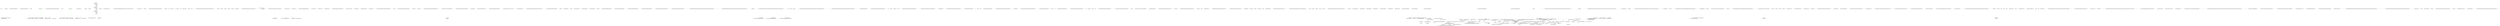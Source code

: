 digraph  {
n4 [label="out QuantConnect.VisualStudioPlugin.Credentials", span=""];
n0 [cluster="QuantConnect.VisualStudioPlugin.Credentials.Credentials(string, string)", label="Entry QuantConnect.VisualStudioPlugin.Credentials.Credentials(string, string)", span="30-30"];
n1 [cluster="QuantConnect.VisualStudioPlugin.Credentials.Credentials(string, string)", label="_userId = userId", span="32-32"];
n2 [cluster="QuantConnect.VisualStudioPlugin.Credentials.Credentials(string, string)", label="_accessToken = accessToken", span="33-33"];
n3 [cluster="QuantConnect.VisualStudioPlugin.Credentials.Credentials(string, string)", label="Exit QuantConnect.VisualStudioPlugin.Credentials.Credentials(string, string)", span="30-30"];
d13 [cluster="QuantConnect.Tests.Common.Exceptions.StackExceptionInterpretersTests.CallsInterpretOnFirstProjectionThatCanInterpret()", color=green, community=0, label="var canInterpretCalled = new List<int>()", prediction=0, span="37-37"];
d12 [cluster="QuantConnect.Tests.Common.Exceptions.StackExceptionInterpretersTests.CallsInterpretOnFirstProjectionThatCanInterpret()", label="Entry QuantConnect.Tests.Common.Exceptions.StackExceptionInterpretersTests.CallsInterpretOnFirstProjectionThatCanInterpret()", span="35-35"];
d14 [cluster="QuantConnect.Tests.Common.Exceptions.StackExceptionInterpretersTests.CallsInterpretOnFirstProjectionThatCanInterpret()", color=green, community=0, label="var interpretCalled = new List<int>()", prediction=1, span="38-38"];
d25 [cluster="System.Collections.Generic.List<T>.List()", label="Entry System.Collections.Generic.List<T>.List()", span="0-0"];
d15 [cluster="QuantConnect.Tests.Common.Exceptions.StackExceptionInterpretersTests.CallsInterpretOnFirstProjectionThatCanInterpret()", color=green, community=0, label="var interpreters = new[]\r\n            {\r\n                new FakeExceptionInterpreter(e =>\r\n                {\r\n                    canInterpretCalled.Add(0);\r\n                    return false;\r\n                }, e =>\r\n                {\r\n                    interpretCalled.Add(0);\r\n                    return e;\r\n                }),\r\n                new FakeExceptionInterpreter(e =>\r\n                {\r\n                    canInterpretCalled.Add(1);\r\n                    return true;\r\n                }, e =>\r\n                {\r\n                    interpretCalled.Add(1);\r\n                    return e;\r\n                }),\r\n                new FakeExceptionInterpreter(e =>\r\n                {\r\n                    canInterpretCalled.Add(2);\r\n                    return false;\r\n                }, e =>\r\n                {\r\n                    interpretCalled.Add(2);\r\n                    return e;\r\n                })\r\n            }", prediction=2, span="39-68"];
d33 [cluster="lambda expression", label="canInterpretCalled.Add(0)", span="43-43"];
d42 [cluster="lambda expression", label="canInterpretCalled.Add(1)", span="52-52"];
d50 [cluster="lambda expression", label="canInterpretCalled.Add(2)", span="61-61"];
d18 [cluster="QuantConnect.Tests.Common.Exceptions.StackExceptionInterpretersTests.CallsInterpretOnFirstProjectionThatCanInterpret()", label="Assert.Contains(0, canInterpretCalled)", span="74-74"];
d19 [cluster="QuantConnect.Tests.Common.Exceptions.StackExceptionInterpretersTests.CallsInterpretOnFirstProjectionThatCanInterpret()", label="Assert.Contains(1, canInterpretCalled)", span="75-75"];
d20 [cluster="QuantConnect.Tests.Common.Exceptions.StackExceptionInterpretersTests.CallsInterpretOnFirstProjectionThatCanInterpret()", label="Assert.That(canInterpretCalled, Is.Not.Contains(2))", span="76-76"];
d38 [cluster="lambda expression", color=green, community=0, label="interpretCalled.Add(0)", prediction=1, span="47-47"];
d46 [cluster="lambda expression", label="interpretCalled.Add(1)", span="56-56"];
d54 [cluster="lambda expression", label="interpretCalled.Add(2)", span="65-65"];
d21 [cluster="QuantConnect.Tests.Common.Exceptions.StackExceptionInterpretersTests.CallsInterpretOnFirstProjectionThatCanInterpret()", label="Assert.That(interpretCalled, Is.Not.Contains(0))", span="79-79"];
d22 [cluster="QuantConnect.Tests.Common.Exceptions.StackExceptionInterpretersTests.CallsInterpretOnFirstProjectionThatCanInterpret()", label="Assert.Contains(1, interpretCalled)", span="80-80"];
d23 [cluster="QuantConnect.Tests.Common.Exceptions.StackExceptionInterpretersTests.CallsInterpretOnFirstProjectionThatCanInterpret()", label="Assert.That(interpretCalled, Is.Not.Contains(2))", span="81-81"];
d16 [cluster="QuantConnect.Tests.Common.Exceptions.StackExceptionInterpretersTests.CallsInterpretOnFirstProjectionThatCanInterpret()", label="var projector = new StackExceptionInterpreter(interpreters)", span="70-70"];
d26 [cluster="QuantConnect.Tests.Common.Exceptions.FakeExceptionInterpreter.FakeExceptionInterpreter(System.Func<System.Exception, bool>, System.Func<System.Exception, System.Exception>)", label="Entry QuantConnect.Tests.Common.Exceptions.FakeExceptionInterpreter.FakeExceptionInterpreter(System.Func<System.Exception, bool>, System.Func<System.Exception, System.Exception>)", span="43-43"];
d39 [cluster="lambda expression", color=green, community=0, label="return e;", prediction=2, span="48-48"];
d47 [cluster="lambda expression", label="return e;", span="57-57"];
d55 [cluster="lambda expression", label="return e;", span="66-66"];
d81 [label=interpretCalled, span=""];
d37 [cluster="lambda expression", label="Entry lambda expression", span="45-49"];
d36 [cluster="System.Collections.Generic.List<T>.Add(T)", label="Entry System.Collections.Generic.List<T>.Add(T)", span="0-0"];
d40 [cluster="lambda expression", label="Exit lambda expression", span="45-49"];
d24 [cluster="QuantConnect.Tests.Common.Exceptions.StackExceptionInterpretersTests.CallsInterpretOnFirstProjectionThatCanInterpret()", label="Exit QuantConnect.Tests.Common.Exceptions.StackExceptionInterpretersTests.CallsInterpretOnFirstProjectionThatCanInterpret()", span="35-35"];
d80 [label=canInterpretCalled, span=""];
d32 [cluster="lambda expression", label="Entry lambda expression", span="41-45"];
d34 [cluster="lambda expression", label="return false;", span="44-44"];
d41 [cluster="lambda expression", label="Entry lambda expression", span="50-54"];
d43 [cluster="lambda expression", label="return true;", span="53-53"];
d49 [cluster="lambda expression", label="Entry lambda expression", span="59-63"];
d51 [cluster="lambda expression", label="return false;", span="62-62"];
d17 [cluster="QuantConnect.Tests.Common.Exceptions.StackExceptionInterpretersTests.CallsInterpretOnFirstProjectionThatCanInterpret()", label="projector.Interpret(new Exception(), null)", span="71-71"];
d30 [cluster="Unk.Contains", label="Entry Unk.Contains", span=""];
d31 [cluster="Unk.That", label="Entry Unk.That", span=""];
d45 [cluster="lambda expression", label="Entry lambda expression", span="54-58"];
d53 [cluster="lambda expression", label="Entry lambda expression", span="63-67"];
d27 [cluster="QuantConnect.Exceptions.StackExceptionInterpreter.StackExceptionInterpreter(System.Collections.Generic.IEnumerable<QuantConnect.Exceptions.IExceptionInterpreter>)", label="Entry QuantConnect.Exceptions.StackExceptionInterpreter.StackExceptionInterpreter(System.Collections.Generic.IEnumerable<QuantConnect.Exceptions.IExceptionInterpreter>)", span="34-34"];
d48 [cluster="lambda expression", label="Exit lambda expression", span="54-58"];
d56 [cluster="lambda expression", label="Exit lambda expression", span="63-67"];
d35 [cluster="lambda expression", label="Exit lambda expression", span="41-45"];
d44 [cluster="lambda expression", label="Exit lambda expression", span="50-54"];
d52 [cluster="lambda expression", label="Exit lambda expression", span="59-63"];
d28 [cluster="System.Exception.Exception()", label="Entry System.Exception.Exception()", span="0-0"];
d29 [cluster="QuantConnect.Exceptions.StackExceptionInterpreter.Interpret(System.Exception, QuantConnect.Exceptions.IExceptionInterpreter)", label="Entry QuantConnect.Exceptions.StackExceptionInterpreter.Interpret(System.Exception, QuantConnect.Exceptions.IExceptionInterpreter)", span="63-63"];
d61 [cluster="QuantConnect.Tests.Common.Exceptions.StackExceptionInterpretersTests.RecursivelyProjectsInnerExceptions()", label="var interpreter = new StackExceptionInterpreter(new[]\r\n            {\r\n                new FakeExceptionInterpreter()\r\n            })", span="90-93"];
d74 [cluster="QuantConnect.Tests.Common.Exceptions.StackExceptionInterpretersTests.GetsExceptionMessageHeaderAsAllInnersJoinedBySpace()", label="var message = new StackExceptionInterpreter(Enumerable.Empty<IExceptionInterpreter>()).GetExceptionMessageHeader(outter)", span="107-107"];
d62 [cluster="QuantConnect.Tests.Common.Exceptions.StackExceptionInterpretersTests.RecursivelyProjectsInnerExceptions()", label="var interpreted = interpreter.Interpret(outter, null)", span="95-95"];
d60 [cluster="QuantConnect.Tests.Common.Exceptions.StackExceptionInterpretersTests.RecursivelyProjectsInnerExceptions()", label="var outter = new Exception(''outter'', middle)", span="89-89"];
d69 [cluster="QuantConnect.Tests.Common.Exceptions.FakeExceptionInterpreter.FakeExceptionInterpreter()", label="Entry QuantConnect.Tests.Common.Exceptions.FakeExceptionInterpreter.FakeExceptionInterpreter()", span="28-28"];
d73 [cluster="QuantConnect.Tests.Common.Exceptions.StackExceptionInterpretersTests.GetsExceptionMessageHeaderAsAllInnersJoinedBySpace()", label="var outter = new Exception(''outter'', middle)", span="106-106"];
d75 [cluster="QuantConnect.Tests.Common.Exceptions.StackExceptionInterpretersTests.GetsExceptionMessageHeaderAsAllInnersJoinedBySpace()", label="var expectedMessage = ''outter middle inner''", span="110-110"];
d78 [cluster="System.Linq.Enumerable.Empty<TResult>()", label="Entry System.Linq.Enumerable.Empty<TResult>()", span="0-0"];
d79 [cluster="QuantConnect.Exceptions.StackExceptionInterpreter.GetExceptionMessageHeader(System.Exception)", label="Entry QuantConnect.Exceptions.StackExceptionInterpreter.GetExceptionMessageHeader(System.Exception)", span="94-94"];
d76 [cluster="QuantConnect.Tests.Common.Exceptions.StackExceptionInterpretersTests.GetsExceptionMessageHeaderAsAllInnersJoinedBySpace()", label="Assert.AreEqual(expectedMessage, message)", span="111-111"];
d63 [cluster="QuantConnect.Tests.Common.Exceptions.StackExceptionInterpretersTests.RecursivelyProjectsInnerExceptions()", label="Assert.AreEqual(''Projected 1: outter'', interpreted.Message)", span="96-96"];
d64 [cluster="QuantConnect.Tests.Common.Exceptions.StackExceptionInterpretersTests.RecursivelyProjectsInnerExceptions()", label="Assert.AreEqual(''Projected 2: middle'', interpreted.InnerException.Message)", span="97-97"];
d65 [cluster="QuantConnect.Tests.Common.Exceptions.StackExceptionInterpretersTests.RecursivelyProjectsInnerExceptions()", label="Assert.AreEqual(''Projected 3: inner'', interpreted.InnerException.InnerException.Message)", span="98-98"];
d59 [cluster="QuantConnect.Tests.Common.Exceptions.StackExceptionInterpretersTests.RecursivelyProjectsInnerExceptions()", label="var middle = new Exception(''middle'', inner)", span="88-88"];
d68 [cluster="System.Exception.Exception(string, System.Exception)", label="Entry System.Exception.Exception(string, System.Exception)", span="0-0"];
d72 [cluster="QuantConnect.Tests.Common.Exceptions.StackExceptionInterpretersTests.GetsExceptionMessageHeaderAsAllInnersJoinedBySpace()", label="var middle = new Exception(''middle'', inner)", span="105-105"];
d77 [cluster="QuantConnect.Tests.Common.Exceptions.StackExceptionInterpretersTests.GetsExceptionMessageHeaderAsAllInnersJoinedBySpace()", label="Exit QuantConnect.Tests.Common.Exceptions.StackExceptionInterpretersTests.GetsExceptionMessageHeaderAsAllInnersJoinedBySpace()", span="102-102"];
d7 [cluster="Unk.AreEqual", label="Entry Unk.AreEqual", span=""];
d66 [cluster="QuantConnect.Tests.Common.Exceptions.StackExceptionInterpretersTests.RecursivelyProjectsInnerExceptions()", label="Exit QuantConnect.Tests.Common.Exceptions.StackExceptionInterpretersTests.RecursivelyProjectsInnerExceptions()", span="85-85"];
d58 [cluster="QuantConnect.Tests.Common.Exceptions.StackExceptionInterpretersTests.RecursivelyProjectsInnerExceptions()", label="var inner = new Exception(''inner'')", span="87-87"];
d71 [cluster="QuantConnect.Tests.Common.Exceptions.StackExceptionInterpretersTests.GetsExceptionMessageHeaderAsAllInnersJoinedBySpace()", label="var inner = new Exception(''inner'')", span="104-104"];
d70 [cluster="QuantConnect.Tests.Common.Exceptions.StackExceptionInterpretersTests.GetsExceptionMessageHeaderAsAllInnersJoinedBySpace()", label="Entry QuantConnect.Tests.Common.Exceptions.StackExceptionInterpretersTests.GetsExceptionMessageHeaderAsAllInnersJoinedBySpace()", span="102-102"];
d3 [cluster="QuantConnect.Tests.Common.Exceptions.StackExceptionInterpretersTests.CreatesFromAssemblies()", label="Assert.AreEqual(1, projector.Interpreters.Count(p => p.GetType() == typeof(FakeExceptionInterpreter)))", span="31-31"];
d57 [cluster="QuantConnect.Tests.Common.Exceptions.StackExceptionInterpretersTests.RecursivelyProjectsInnerExceptions()", label="Entry QuantConnect.Tests.Common.Exceptions.StackExceptionInterpretersTests.RecursivelyProjectsInnerExceptions()", span="85-85"];
d67 [cluster="System.Exception.Exception(string)", label="Entry System.Exception.Exception(string)", span="0-0"];
d2 [cluster="QuantConnect.Tests.Common.Exceptions.StackExceptionInterpretersTests.CreatesFromAssemblies()", label="var projector = StackExceptionInterpreter.CreateFromAssemblies(new[] {assembly})", span="30-30"];
d4 [cluster="QuantConnect.Tests.Common.Exceptions.StackExceptionInterpretersTests.CreatesFromAssemblies()", label="Exit QuantConnect.Tests.Common.Exceptions.StackExceptionInterpretersTests.CreatesFromAssemblies()", span="27-27"];
d6 [cluster="System.Collections.Generic.IEnumerable<TSource>.Count<TSource>(System.Func<TSource, bool>)", label="Entry System.Collections.Generic.IEnumerable<TSource>.Count<TSource>(System.Func<TSource, bool>)", span="0-0"];
d8 [cluster="lambda expression", label="Entry lambda expression", span="31-31"];
d1 [cluster="QuantConnect.Tests.Common.Exceptions.StackExceptionInterpretersTests.CreatesFromAssemblies()", label="var assembly = typeof(FakeExceptionInterpreter).Assembly", span="29-29"];
d5 [cluster="QuantConnect.Exceptions.StackExceptionInterpreter.CreateFromAssemblies(System.Collections.Generic.IEnumerable<System.Reflection.Assembly>)", label="Entry QuantConnect.Exceptions.StackExceptionInterpreter.CreateFromAssemblies(System.Collections.Generic.IEnumerable<System.Reflection.Assembly>)", span="104-104"];
d0 [cluster="QuantConnect.Tests.Common.Exceptions.StackExceptionInterpretersTests.CreatesFromAssemblies()", label="Entry QuantConnect.Tests.Common.Exceptions.StackExceptionInterpretersTests.CreatesFromAssemblies()", span="27-27"];
d10 [cluster="lambda expression", label="Exit lambda expression", span="31-31"];
d9 [cluster="lambda expression", label="p.GetType() == typeof(FakeExceptionInterpreter)", span="31-31"];
d11 [cluster="object.GetType()", label="Entry object.GetType()", span="0-0"];
m0_0 [cluster="QuantConnect.VisualStudioPlugin.Log.Info(string)", file="Log.cs", label="Entry QuantConnect.VisualStudioPlugin.Log.Info(string)", span="23-23"];
m0_1 [cluster="QuantConnect.VisualStudioPlugin.Log.Info(string)", file="Log.cs", label="ActivityLog.LogInformation(QUANT_CONNECT, message)", span="25-25"];
m0_2 [cluster="QuantConnect.VisualStudioPlugin.Log.Info(string)", file="Log.cs", label="Exit QuantConnect.VisualStudioPlugin.Log.Info(string)", span="23-23"];
m0_3 [cluster="Unk.LogInformation", file="Log.cs", label="Entry Unk.LogInformation", span=""];
m1_0 [cluster="QuantConnect.VisualStudioPlugin.NotAuthenticatedException.NotAuthenticatedException()", file="NotAuthenticatedException.cs", label="Entry QuantConnect.VisualStudioPlugin.NotAuthenticatedException.NotAuthenticatedException()", span="24-24"];
m1_1 [cluster="QuantConnect.VisualStudioPlugin.NotAuthenticatedException.NotAuthenticatedException()", file="NotAuthenticatedException.cs", label="Exit QuantConnect.VisualStudioPlugin.NotAuthenticatedException.NotAuthenticatedException()", span="24-24"];
m1_2 [cluster="QuantConnect.VisualStudioPlugin.NotAuthenticatedException.NotAuthenticatedException(string)", file="NotAuthenticatedException.cs", label="Entry QuantConnect.VisualStudioPlugin.NotAuthenticatedException.NotAuthenticatedException(string)", span="28-28"];
m1_3 [cluster="QuantConnect.VisualStudioPlugin.NotAuthenticatedException.NotAuthenticatedException(string)", file="NotAuthenticatedException.cs", label="Exit QuantConnect.VisualStudioPlugin.NotAuthenticatedException.NotAuthenticatedException(string)", span="28-28"];
m1_4 [cluster="QuantConnect.VisualStudioPlugin.NotAuthenticatedException.NotAuthenticatedException(string, System.Exception)", file="NotAuthenticatedException.cs", label="Entry QuantConnect.VisualStudioPlugin.NotAuthenticatedException.NotAuthenticatedException(string, System.Exception)", span="33-33"];
m1_5 [cluster="QuantConnect.VisualStudioPlugin.NotAuthenticatedException.NotAuthenticatedException(string, System.Exception)", file="NotAuthenticatedException.cs", label="Exit QuantConnect.VisualStudioPlugin.NotAuthenticatedException.NotAuthenticatedException(string, System.Exception)", span="33-33"];
m2_11 [cluster="QuantConnect.Lean.Engine.DataFeeds.CollectionSubscriptionDataSourceReader.CollectionSubscriptionDataSourceReader(QuantConnect.Interfaces.IDataCacheProvider, QuantConnect.Data.SubscriptionDataConfig, System.DateTime, bool)", file="PathUtils.cs", label="Entry QuantConnect.Lean.Engine.DataFeeds.CollectionSubscriptionDataSourceReader.CollectionSubscriptionDataSourceReader(QuantConnect.Interfaces.IDataCacheProvider, QuantConnect.Data.SubscriptionDataConfig, System.DateTime, bool)", span="44-44"];
m2_12 [cluster="QuantConnect.Lean.Engine.DataFeeds.ZipEntryNameSubscriptionDataSourceReader.ZipEntryNameSubscriptionDataSourceReader(QuantConnect.Interfaces.IDataCacheProvider, QuantConnect.Data.SubscriptionDataConfig, System.DateTime, bool)", file="PathUtils.cs", label="Entry QuantConnect.Lean.Engine.DataFeeds.ZipEntryNameSubscriptionDataSourceReader.ZipEntryNameSubscriptionDataSourceReader(QuantConnect.Interfaces.IDataCacheProvider, QuantConnect.Data.SubscriptionDataConfig, System.DateTime, bool)", span="49-49"];
m2_6 [cluster="QuantConnect.Lean.Engine.DataFeeds.SubscriptionDataSourceReader.ForSource(QuantConnect.Data.SubscriptionDataSource, QuantConnect.Interfaces.IDataCacheProvider, QuantConnect.Data.SubscriptionDataConfig, System.DateTime, bool)", file="PathUtils.cs", label="FileFormat.ZipEntryName", span="46-46"];
m2_0 [cluster="QuantConnect.Lean.Engine.DataFeeds.SubscriptionDataSourceReader.ForSource(QuantConnect.Data.SubscriptionDataSource, QuantConnect.Interfaces.IDataCacheProvider, QuantConnect.Data.SubscriptionDataConfig, System.DateTime, bool)", file="PathUtils.cs", label="Entry QuantConnect.Lean.Engine.DataFeeds.SubscriptionDataSourceReader.ForSource(QuantConnect.Data.SubscriptionDataSource, QuantConnect.Interfaces.IDataCacheProvider, QuantConnect.Data.SubscriptionDataConfig, System.DateTime, bool)", span="36-36"];
m2_1 [cluster="QuantConnect.Lean.Engine.DataFeeds.SubscriptionDataSourceReader.ForSource(QuantConnect.Data.SubscriptionDataSource, QuantConnect.Interfaces.IDataCacheProvider, QuantConnect.Data.SubscriptionDataConfig, System.DateTime, bool)", file="PathUtils.cs", label="source.Format", span="38-38"];
m2_3 [cluster="QuantConnect.Lean.Engine.DataFeeds.SubscriptionDataSourceReader.ForSource(QuantConnect.Data.SubscriptionDataSource, QuantConnect.Interfaces.IDataCacheProvider, QuantConnect.Data.SubscriptionDataConfig, System.DateTime, bool)", file="PathUtils.cs", label="return new TextSubscriptionDataSourceReader(dataCacheProvider, config, date, isLiveMode);", span="41-41"];
m2_5 [cluster="QuantConnect.Lean.Engine.DataFeeds.SubscriptionDataSourceReader.ForSource(QuantConnect.Data.SubscriptionDataSource, QuantConnect.Interfaces.IDataCacheProvider, QuantConnect.Data.SubscriptionDataConfig, System.DateTime, bool)", file="PathUtils.cs", label="return new CollectionSubscriptionDataSourceReader(dataCacheProvider, config, date, isLiveMode);", span="44-44"];
m2_8 [cluster="QuantConnect.Lean.Engine.DataFeeds.SubscriptionDataSourceReader.ForSource(QuantConnect.Data.SubscriptionDataSource, QuantConnect.Interfaces.IDataCacheProvider, QuantConnect.Data.SubscriptionDataConfig, System.DateTime, bool)", file="PathUtils.cs", label="throw new NotImplementedException(''SubscriptionFactory.ForSource('' + source + '') has not been implemented yet.'');", span="50-50"];
m2_2 [cluster="QuantConnect.Lean.Engine.DataFeeds.SubscriptionDataSourceReader.ForSource(QuantConnect.Data.SubscriptionDataSource, QuantConnect.Interfaces.IDataCacheProvider, QuantConnect.Data.SubscriptionDataConfig, System.DateTime, bool)", file="PathUtils.cs", label="FileFormat.Csv", span="40-40"];
m2_4 [cluster="QuantConnect.Lean.Engine.DataFeeds.SubscriptionDataSourceReader.ForSource(QuantConnect.Data.SubscriptionDataSource, QuantConnect.Interfaces.IDataCacheProvider, QuantConnect.Data.SubscriptionDataConfig, System.DateTime, bool)", file="PathUtils.cs", label="FileFormat.Collection", span="43-43"];
m2_9 [cluster="QuantConnect.Lean.Engine.DataFeeds.SubscriptionDataSourceReader.ForSource(QuantConnect.Data.SubscriptionDataSource, QuantConnect.Interfaces.IDataCacheProvider, QuantConnect.Data.SubscriptionDataConfig, System.DateTime, bool)", file="PathUtils.cs", label="Exit QuantConnect.Lean.Engine.DataFeeds.SubscriptionDataSourceReader.ForSource(QuantConnect.Data.SubscriptionDataSource, QuantConnect.Interfaces.IDataCacheProvider, QuantConnect.Data.SubscriptionDataConfig, System.DateTime, bool)", span="36-36"];
m2_10 [cluster="QuantConnect.Lean.Engine.DataFeeds.TextSubscriptionDataSourceReader.TextSubscriptionDataSourceReader(QuantConnect.Interfaces.IDataCacheProvider, QuantConnect.Data.SubscriptionDataConfig, System.DateTime, bool)", file="PathUtils.cs", label="Entry QuantConnect.Lean.Engine.DataFeeds.TextSubscriptionDataSourceReader.TextSubscriptionDataSourceReader(QuantConnect.Interfaces.IDataCacheProvider, QuantConnect.Data.SubscriptionDataConfig, System.DateTime, bool)", span="65-65"];
m2_13 [cluster="System.NotImplementedException.NotImplementedException(string)", file="PathUtils.cs", label="Entry System.NotImplementedException.NotImplementedException(string)", span="0-0"];
m3_7 [cluster="QuantConnect.API.BaseLiveAlgorithmSettings.BaseLiveAlgorithmSettings(string, string, QuantConnect.BrokerageEnvironment, string)", file="ProjectNameDialog.xaml.cs", label="Entry QuantConnect.API.BaseLiveAlgorithmSettings.BaseLiveAlgorithmSettings(string, string, QuantConnect.BrokerageEnvironment, string)", span="74-74"];
m3_8 [cluster="QuantConnect.API.BaseLiveAlgorithmSettings.BaseLiveAlgorithmSettings(string, string, QuantConnect.BrokerageEnvironment, string)", file="ProjectNameDialog.xaml.cs", label="User = user", span="79-79"];
m3_9 [cluster="QuantConnect.API.BaseLiveAlgorithmSettings.BaseLiveAlgorithmSettings(string, string, QuantConnect.BrokerageEnvironment, string)", file="ProjectNameDialog.xaml.cs", label="Password = password", span="80-80"];
m3_10 [cluster="QuantConnect.API.BaseLiveAlgorithmSettings.BaseLiveAlgorithmSettings(string, string, QuantConnect.BrokerageEnvironment, string)", file="ProjectNameDialog.xaml.cs", label="Environment = environment", span="81-81"];
m3_11 [cluster="QuantConnect.API.BaseLiveAlgorithmSettings.BaseLiveAlgorithmSettings(string, string, QuantConnect.BrokerageEnvironment, string)", file="ProjectNameDialog.xaml.cs", label="Account = account", span="82-82"];
m3_12 [cluster="QuantConnect.API.BaseLiveAlgorithmSettings.BaseLiveAlgorithmSettings(string, string, QuantConnect.BrokerageEnvironment, string)", file="ProjectNameDialog.xaml.cs", label="Exit QuantConnect.API.BaseLiveAlgorithmSettings.BaseLiveAlgorithmSettings(string, string, QuantConnect.BrokerageEnvironment, string)", span="74-74"];
m3_32 [cluster="QuantConnect.API.FXCMLiveAlgorithmSettings.FXCMLiveAlgorithmSettings(string, string, QuantConnect.BrokerageEnvironment, string)", file="ProjectNameDialog.xaml.cs", label="Entry QuantConnect.API.FXCMLiveAlgorithmSettings.FXCMLiveAlgorithmSettings(string, string, QuantConnect.BrokerageEnvironment, string)", span="188-188"];
m3_33 [cluster="QuantConnect.API.FXCMLiveAlgorithmSettings.FXCMLiveAlgorithmSettings(string, string, QuantConnect.BrokerageEnvironment, string)", file="ProjectNameDialog.xaml.cs", label="Id = BrokerageName.FxcmBrokerage.ToString()", span="194-194"];
m3_34 [cluster="QuantConnect.API.FXCMLiveAlgorithmSettings.FXCMLiveAlgorithmSettings(string, string, QuantConnect.BrokerageEnvironment, string)", file="ProjectNameDialog.xaml.cs", label="Exit QuantConnect.API.FXCMLiveAlgorithmSettings.FXCMLiveAlgorithmSettings(string, string, QuantConnect.BrokerageEnvironment, string)", span="188-188"];
m3_23 [cluster="QuantConnect.API.BaseLiveAlgorithmSettings.BaseLiveAlgorithmSettings(string)", file="ProjectNameDialog.xaml.cs", label="Entry QuantConnect.API.BaseLiveAlgorithmSettings.BaseLiveAlgorithmSettings(string)", span="115-115"];
m3_24 [cluster="QuantConnect.API.BaseLiveAlgorithmSettings.BaseLiveAlgorithmSettings(string)", file="ProjectNameDialog.xaml.cs", label="User = ''''", span="117-117"];
m3_26 [cluster="QuantConnect.API.BaseLiveAlgorithmSettings.BaseLiveAlgorithmSettings(string)", file="ProjectNameDialog.xaml.cs", label="Account = account", span="119-119"];
m3_25 [cluster="QuantConnect.API.BaseLiveAlgorithmSettings.BaseLiveAlgorithmSettings(string)", file="ProjectNameDialog.xaml.cs", label="Password = ''''", span="118-118"];
m3_27 [cluster="QuantConnect.API.BaseLiveAlgorithmSettings.BaseLiveAlgorithmSettings(string)", file="ProjectNameDialog.xaml.cs", label="Exit QuantConnect.API.BaseLiveAlgorithmSettings.BaseLiveAlgorithmSettings(string)", span="115-115"];
m3_28 [cluster="QuantConnect.API.DefaultLiveAlgorithmSettings.DefaultLiveAlgorithmSettings(string, string, QuantConnect.BrokerageEnvironment, string)", file="ProjectNameDialog.xaml.cs", label="Entry QuantConnect.API.DefaultLiveAlgorithmSettings.DefaultLiveAlgorithmSettings(string, string, QuantConnect.BrokerageEnvironment, string)", span="165-165"];
m3_29 [cluster="QuantConnect.API.DefaultLiveAlgorithmSettings.DefaultLiveAlgorithmSettings(string, string, QuantConnect.BrokerageEnvironment, string)", file="ProjectNameDialog.xaml.cs", label="Id = BrokerageName.Default.ToString()", span="171-171"];
m3_30 [cluster="QuantConnect.API.DefaultLiveAlgorithmSettings.DefaultLiveAlgorithmSettings(string, string, QuantConnect.BrokerageEnvironment, string)", file="ProjectNameDialog.xaml.cs", label="Exit QuantConnect.API.DefaultLiveAlgorithmSettings.DefaultLiveAlgorithmSettings(string, string, QuantConnect.BrokerageEnvironment, string)", span="165-165"];
m3_13 [cluster="QuantConnect.API.BaseLiveAlgorithmSettings.BaseLiveAlgorithmSettings(string, string)", file="ProjectNameDialog.xaml.cs", label="Entry QuantConnect.API.BaseLiveAlgorithmSettings.BaseLiveAlgorithmSettings(string, string)", span="90-90"];
m3_14 [cluster="QuantConnect.API.BaseLiveAlgorithmSettings.BaseLiveAlgorithmSettings(string, string)", file="ProjectNameDialog.xaml.cs", label="Password = password", span="93-93"];
m3_15 [cluster="QuantConnect.API.BaseLiveAlgorithmSettings.BaseLiveAlgorithmSettings(string, string)", file="ProjectNameDialog.xaml.cs", label="User = user", span="94-94"];
m3_16 [cluster="QuantConnect.API.BaseLiveAlgorithmSettings.BaseLiveAlgorithmSettings(string, string)", file="ProjectNameDialog.xaml.cs", label="Exit QuantConnect.API.BaseLiveAlgorithmSettings.BaseLiveAlgorithmSettings(string, string)", span="90-90"];
m3_17 [cluster="QuantConnect.API.BaseLiveAlgorithmSettings.BaseLiveAlgorithmSettings(QuantConnect.BrokerageEnvironment, string)", file="ProjectNameDialog.xaml.cs", label="Entry QuantConnect.API.BaseLiveAlgorithmSettings.BaseLiveAlgorithmSettings(QuantConnect.BrokerageEnvironment, string)", span="102-102"];
m3_18 [cluster="QuantConnect.API.BaseLiveAlgorithmSettings.BaseLiveAlgorithmSettings(QuantConnect.BrokerageEnvironment, string)", file="ProjectNameDialog.xaml.cs", label="User = ''''", span="105-105"];
m3_20 [cluster="QuantConnect.API.BaseLiveAlgorithmSettings.BaseLiveAlgorithmSettings(QuantConnect.BrokerageEnvironment, string)", file="ProjectNameDialog.xaml.cs", label="Environment = environment", span="107-107"];
m3_21 [cluster="QuantConnect.API.BaseLiveAlgorithmSettings.BaseLiveAlgorithmSettings(QuantConnect.BrokerageEnvironment, string)", file="ProjectNameDialog.xaml.cs", label="Account = account", span="108-108"];
m3_19 [cluster="QuantConnect.API.BaseLiveAlgorithmSettings.BaseLiveAlgorithmSettings(QuantConnect.BrokerageEnvironment, string)", file="ProjectNameDialog.xaml.cs", label="Password = ''''", span="106-106"];
m3_22 [cluster="QuantConnect.API.BaseLiveAlgorithmSettings.BaseLiveAlgorithmSettings(QuantConnect.BrokerageEnvironment, string)", file="ProjectNameDialog.xaml.cs", label="Exit QuantConnect.API.BaseLiveAlgorithmSettings.BaseLiveAlgorithmSettings(QuantConnect.BrokerageEnvironment, string)", span="102-102"];
m3_35 [cluster="QuantConnect.API.InteractiveBrokersLiveAlgorithmSettings.InteractiveBrokersLiveAlgorithmSettings(string, string, string)", file="ProjectNameDialog.xaml.cs", label="Entry QuantConnect.API.InteractiveBrokersLiveAlgorithmSettings.InteractiveBrokersLiveAlgorithmSettings(string, string, string)", span="210-210"];
m3_36 [cluster="QuantConnect.API.InteractiveBrokersLiveAlgorithmSettings.InteractiveBrokersLiveAlgorithmSettings(string, string, string)", file="ProjectNameDialog.xaml.cs", label="Account = account", span="215-215"];
m3_37 [cluster="QuantConnect.API.InteractiveBrokersLiveAlgorithmSettings.InteractiveBrokersLiveAlgorithmSettings(string, string, string)", file="ProjectNameDialog.xaml.cs", label="Environment = Account.Substring(0, 2) == ''DU'' ? BrokerageEnvironment.Paper : BrokerageEnvironment.Live", span="216-216"];
m3_38 [cluster="QuantConnect.API.InteractiveBrokersLiveAlgorithmSettings.InteractiveBrokersLiveAlgorithmSettings(string, string, string)", file="ProjectNameDialog.xaml.cs", label="Id = BrokerageName.InteractiveBrokersBrokerage.ToString()", span="217-217"];
m3_39 [cluster="QuantConnect.API.InteractiveBrokersLiveAlgorithmSettings.InteractiveBrokersLiveAlgorithmSettings(string, string, string)", file="ProjectNameDialog.xaml.cs", label="Exit QuantConnect.API.InteractiveBrokersLiveAlgorithmSettings.InteractiveBrokersLiveAlgorithmSettings(string, string, string)", span="210-210"];
m3_31 [cluster="System.Enum.ToString()", file="ProjectNameDialog.xaml.cs", label="Entry System.Enum.ToString()", span="0-0"];
m3_41 [cluster="QuantConnect.API.OandaLiveAlgorithmSettings.OandaLiveAlgorithmSettings(string, QuantConnect.BrokerageEnvironment, string)", file="ProjectNameDialog.xaml.cs", label="Entry QuantConnect.API.OandaLiveAlgorithmSettings.OandaLiveAlgorithmSettings(string, QuantConnect.BrokerageEnvironment, string)", span="232-232"];
m3_42 [cluster="QuantConnect.API.OandaLiveAlgorithmSettings.OandaLiveAlgorithmSettings(string, QuantConnect.BrokerageEnvironment, string)", file="ProjectNameDialog.xaml.cs", label="AccessToken = accessToken", span="237-237"];
m3_43 [cluster="QuantConnect.API.OandaLiveAlgorithmSettings.OandaLiveAlgorithmSettings(string, QuantConnect.BrokerageEnvironment, string)", file="ProjectNameDialog.xaml.cs", label="DateIssued = ''1''", span="240-240"];
m3_44 [cluster="QuantConnect.API.OandaLiveAlgorithmSettings.OandaLiveAlgorithmSettings(string, QuantConnect.BrokerageEnvironment, string)", file="ProjectNameDialog.xaml.cs", label="Id = BrokerageName.OandaBrokerage.ToString()", span="241-241"];
m3_45 [cluster="QuantConnect.API.OandaLiveAlgorithmSettings.OandaLiveAlgorithmSettings(string, QuantConnect.BrokerageEnvironment, string)", file="ProjectNameDialog.xaml.cs", label="Exit QuantConnect.API.OandaLiveAlgorithmSettings.OandaLiveAlgorithmSettings(string, QuantConnect.BrokerageEnvironment, string)", span="232-232"];
m3_46 [cluster="QuantConnect.API.TradierLiveAlgorithmSettings.TradierLiveAlgorithmSettings(string, string, string, string)", file="ProjectNameDialog.xaml.cs", label="Entry QuantConnect.API.TradierLiveAlgorithmSettings.TradierLiveAlgorithmSettings(string, string, string, string)", span="270-270"];
m3_47 [cluster="QuantConnect.API.TradierLiveAlgorithmSettings.TradierLiveAlgorithmSettings(string, string, string, string)", file="ProjectNameDialog.xaml.cs", label="Environment = BrokerageEnvironment.Live", span="276-276"];
m3_48 [cluster="QuantConnect.API.TradierLiveAlgorithmSettings.TradierLiveAlgorithmSettings(string, string, string, string)", file="ProjectNameDialog.xaml.cs", label="AccessToken = accessToken", span="277-277"];
m3_49 [cluster="QuantConnect.API.TradierLiveAlgorithmSettings.TradierLiveAlgorithmSettings(string, string, string, string)", file="ProjectNameDialog.xaml.cs", label="DateIssued = dateIssued", span="278-278"];
m3_50 [cluster="QuantConnect.API.TradierLiveAlgorithmSettings.TradierLiveAlgorithmSettings(string, string, string, string)", file="ProjectNameDialog.xaml.cs", label="RefreshToken = refreshToken", span="279-279"];
m3_51 [cluster="QuantConnect.API.TradierLiveAlgorithmSettings.TradierLiveAlgorithmSettings(string, string, string, string)", file="ProjectNameDialog.xaml.cs", label="Lifetime = ''86399''", span="280-280"];
m3_52 [cluster="QuantConnect.API.TradierLiveAlgorithmSettings.TradierLiveAlgorithmSettings(string, string, string, string)", file="ProjectNameDialog.xaml.cs", label="Id = BrokerageName.TradierBrokerage.ToString()", span="281-281"];
m3_53 [cluster="QuantConnect.API.TradierLiveAlgorithmSettings.TradierLiveAlgorithmSettings(string, string, string, string)", file="ProjectNameDialog.xaml.cs", label="Exit QuantConnect.API.TradierLiveAlgorithmSettings.TradierLiveAlgorithmSettings(string, string, string, string)", span="270-270"];
m3_0 [cluster="QuantConnect.API.LiveAlgorithmApiSettingsWrapper.LiveAlgorithmApiSettingsWrapper(int, string, string, QuantConnect.API.BaseLiveAlgorithmSettings, string)", file="ProjectNameDialog.xaml.cs", label="Entry QuantConnect.API.LiveAlgorithmApiSettingsWrapper.LiveAlgorithmApiSettingsWrapper(int, string, string, QuantConnect.API.BaseLiveAlgorithmSettings, string)", span="22-22"];
m3_1 [cluster="QuantConnect.API.LiveAlgorithmApiSettingsWrapper.LiveAlgorithmApiSettingsWrapper(int, string, string, QuantConnect.API.BaseLiveAlgorithmSettings, string)", file="ProjectNameDialog.xaml.cs", label="VersionId = version", span="24-24"];
m3_2 [cluster="QuantConnect.API.LiveAlgorithmApiSettingsWrapper.LiveAlgorithmApiSettingsWrapper(int, string, string, QuantConnect.API.BaseLiveAlgorithmSettings, string)", file="ProjectNameDialog.xaml.cs", label="ProjectId = projectId", span="25-25"];
m3_3 [cluster="QuantConnect.API.LiveAlgorithmApiSettingsWrapper.LiveAlgorithmApiSettingsWrapper(int, string, string, QuantConnect.API.BaseLiveAlgorithmSettings, string)", file="ProjectNameDialog.xaml.cs", label="CompileId = compileId", span="26-26"];
m3_4 [cluster="QuantConnect.API.LiveAlgorithmApiSettingsWrapper.LiveAlgorithmApiSettingsWrapper(int, string, string, QuantConnect.API.BaseLiveAlgorithmSettings, string)", file="ProjectNameDialog.xaml.cs", label="ServerType = serverType", span="27-27"];
m3_5 [cluster="QuantConnect.API.LiveAlgorithmApiSettingsWrapper.LiveAlgorithmApiSettingsWrapper(int, string, string, QuantConnect.API.BaseLiveAlgorithmSettings, string)", file="ProjectNameDialog.xaml.cs", label="Brokerage = settings", span="28-28"];
m3_6 [cluster="QuantConnect.API.LiveAlgorithmApiSettingsWrapper.LiveAlgorithmApiSettingsWrapper(int, string, string, QuantConnect.API.BaseLiveAlgorithmSettings, string)", file="ProjectNameDialog.xaml.cs", label="Exit QuantConnect.API.LiveAlgorithmApiSettingsWrapper.LiveAlgorithmApiSettingsWrapper(int, string, string, QuantConnect.API.BaseLiveAlgorithmSettings, string)", span="22-22"];
m3_40 [cluster="string.Substring(int, int)", file="ProjectNameDialog.xaml.cs", label="Entry string.Substring(int, int)", span="0-0"];
m3_54 [file="ProjectNameDialog.xaml.cs", label="QuantConnect.API.LiveAlgorithmApiSettingsWrapper", span=""];
m3_55 [file="ProjectNameDialog.xaml.cs", label="QuantConnect.API.BaseLiveAlgorithmSettings", span=""];
m3_56 [file="ProjectNameDialog.xaml.cs", label="QuantConnect.API.DefaultLiveAlgorithmSettings", span=""];
m3_57 [file="ProjectNameDialog.xaml.cs", label="QuantConnect.API.FXCMLiveAlgorithmSettings", span=""];
m3_58 [file="ProjectNameDialog.xaml.cs", label="QuantConnect.API.InteractiveBrokersLiveAlgorithmSettings", span=""];
m3_59 [file="ProjectNameDialog.xaml.cs", label="QuantConnect.API.OandaLiveAlgorithmSettings", span=""];
m3_60 [file="ProjectNameDialog.xaml.cs", label="QuantConnect.API.TradierLiveAlgorithmSettings", span=""];
m4_2 [cluster="QuantConnect.VisualStudioPlugin.QuantConnectPackage.Initialize()", file="QuantConnectPackage.cs", label="Entry QuantConnect.VisualStudioPlugin.QuantConnectPackage.Initialize()", span="88-88"];
m4_3 [cluster="QuantConnect.VisualStudioPlugin.QuantConnectPackage.Initialize()", file="QuantConnectPackage.cs", label="SolutionExplorerMenuCommand.Initialize(this)", span="90-90"];
m4_4 [cluster="QuantConnect.VisualStudioPlugin.QuantConnectPackage.Initialize()", file="QuantConnectPackage.cs", label="base.Initialize()", span="91-91"];
m4_5 [cluster="QuantConnect.VisualStudioPlugin.QuantConnectPackage.Initialize()", file="QuantConnectPackage.cs", label="QuantConnect.VisualStudioPlugin.ToolMenuCommand.Initialize(this)", span="92-92"];
m4_6 [cluster="QuantConnect.VisualStudioPlugin.QuantConnectPackage.Initialize()", file="QuantConnectPackage.cs", label="Exit QuantConnect.VisualStudioPlugin.QuantConnectPackage.Initialize()", span="88-88"];
m4_0 [cluster="QuantConnect.VisualStudioPlugin.QuantConnectPackage.QuantConnectPackage()", file="QuantConnectPackage.cs", label="Entry QuantConnect.VisualStudioPlugin.QuantConnectPackage.QuantConnectPackage()", span="65-65"];
m4_1 [cluster="QuantConnect.VisualStudioPlugin.QuantConnectPackage.QuantConnectPackage()", file="QuantConnectPackage.cs", label="Exit QuantConnect.VisualStudioPlugin.QuantConnectPackage.QuantConnectPackage()", span="65-65"];
m4_7 [cluster="Unk.Initialize", file="QuantConnectPackage.cs", label="Entry Unk.Initialize", span=""];
m4_8 [file="QuantConnectPackage.cs", label="QuantConnect.VisualStudioPlugin.QuantConnectPackage", span=""];
m5_82 [cluster="QuantConnect.Data.UniverseSelection.SubscriptionRequest.SubscriptionRequest(bool, QuantConnect.Data.UniverseSelection.Universe, QuantConnect.Securities.Security, QuantConnect.Data.SubscriptionDataConfig, System.DateTime, System.DateTime)", file="SolutionExplorerMenuCommand.cs", label="Entry QuantConnect.Data.UniverseSelection.SubscriptionRequest.SubscriptionRequest(bool, QuantConnect.Data.UniverseSelection.Universe, QuantConnect.Securities.Security, QuantConnect.Data.SubscriptionDataConfig, System.DateTime, System.DateTime)", span="94-94"];
m5_30 [cluster="QuantConnect.Lean.Engine.DataFeeds.UniverseSelection.ApplyUniverseSelection(QuantConnect.Data.UniverseSelection.Universe, System.DateTime, QuantConnect.Data.UniverseSelection.BaseDataCollection)", file="SolutionExplorerMenuCommand.cs", label="return SecurityChanges.None;", span="109-109"];
m5_31 [cluster="QuantConnect.Lean.Engine.DataFeeds.UniverseSelection.ApplyUniverseSelection(QuantConnect.Data.UniverseSelection.Universe, System.DateTime, QuantConnect.Data.UniverseSelection.BaseDataCollection)", file="SolutionExplorerMenuCommand.cs", label="var selections = selectSymbolsResult.ToHashSet()", span="113-113"];
m5_32 [cluster="QuantConnect.Lean.Engine.DataFeeds.UniverseSelection.ApplyUniverseSelection(QuantConnect.Data.UniverseSelection.Universe, System.DateTime, QuantConnect.Data.UniverseSelection.BaseDataCollection)", file="SolutionExplorerMenuCommand.cs", label="var additions = new List<Security>()", span="115-115"];
m5_33 [cluster="QuantConnect.Lean.Engine.DataFeeds.UniverseSelection.ApplyUniverseSelection(QuantConnect.Data.UniverseSelection.Universe, System.DateTime, QuantConnect.Data.UniverseSelection.BaseDataCollection)", file="SolutionExplorerMenuCommand.cs", label="var removals = new List<Security>()", span="116-116"];
m5_34 [cluster="QuantConnect.Lean.Engine.DataFeeds.UniverseSelection.ApplyUniverseSelection(QuantConnect.Data.UniverseSelection.Universe, System.DateTime, QuantConnect.Data.UniverseSelection.BaseDataCollection)", file="SolutionExplorerMenuCommand.cs", label="var algorithmEndDateUtc = _algorithm.EndDate.ConvertToUtc(_algorithm.TimeZone)", span="117-117"];
m5_84 [cluster="System.Collections.IEnumerator.MoveNext()", file="SolutionExplorerMenuCommand.cs", label="Entry System.Collections.IEnumerator.MoveNext()", span="0-0"];
m5_35 [cluster="QuantConnect.Lean.Engine.DataFeeds.UniverseSelection.ApplyUniverseSelection(QuantConnect.Data.UniverseSelection.Universe, System.DateTime, QuantConnect.Data.UniverseSelection.BaseDataCollection)", file="SolutionExplorerMenuCommand.cs", label="_pendingRemovals.ToList()", span="120-120"];
m5_6 [cluster="lambda expression", file="SolutionExplorerMenuCommand.cs", label="Entry lambda expression", span="52-52"];
m5_110 [cluster="QuantConnect.Data.UniverseSelection.SecurityChanges.SecurityChanges(System.Collections.Generic.IEnumerable<QuantConnect.Securities.Security>, System.Collections.Generic.IEnumerable<QuantConnect.Securities.Security>)", file="SolutionExplorerMenuCommand.cs", label="Entry QuantConnect.Data.UniverseSelection.SecurityChanges.SecurityChanges(System.Collections.Generic.IEnumerable<QuantConnect.Securities.Security>, System.Collections.Generic.IEnumerable<QuantConnect.Securities.Security>)", span="58-58"];
m5_87 [cluster="object.ReferenceEquals(object, object)", file="SolutionExplorerMenuCommand.cs", label="Entry object.ReferenceEquals(object, object)", span="0-0"];
m5_99 [cluster="Unk.TryGetValue", file="SolutionExplorerMenuCommand.cs", label="Entry Unk.TryGetValue", span=""];
m5_0 [cluster="QuantConnect.Lean.Engine.DataFeeds.UniverseSelection.UniverseSelection(QuantConnect.Lean.Engine.DataFeeds.IDataFeed, QuantConnect.Interfaces.IAlgorithm, QuantConnect.Packets.Controls)", file="SolutionExplorerMenuCommand.cs", label="Entry QuantConnect.Lean.Engine.DataFeeds.UniverseSelection.UniverseSelection(QuantConnect.Lean.Engine.DataFeeds.IDataFeed, QuantConnect.Interfaces.IAlgorithm, QuantConnect.Packets.Controls)", span="48-48"];
m5_1 [cluster="QuantConnect.Lean.Engine.DataFeeds.UniverseSelection.UniverseSelection(QuantConnect.Lean.Engine.DataFeeds.IDataFeed, QuantConnect.Interfaces.IAlgorithm, QuantConnect.Packets.Controls)", file="SolutionExplorerMenuCommand.cs", label="_dataFeed = dataFeed", span="50-50"];
m5_3 [cluster="QuantConnect.Lean.Engine.DataFeeds.UniverseSelection.UniverseSelection(QuantConnect.Lean.Engine.DataFeeds.IDataFeed, QuantConnect.Interfaces.IAlgorithm, QuantConnect.Packets.Controls)", file="SolutionExplorerMenuCommand.cs", label="_limiter = new SubscriptionLimiter(() => dataFeed.Subscriptions, controls.TickLimit, controls.SecondLimit, controls.MinuteLimit)", span="52-52"];
m5_2 [cluster="QuantConnect.Lean.Engine.DataFeeds.UniverseSelection.UniverseSelection(QuantConnect.Lean.Engine.DataFeeds.IDataFeed, QuantConnect.Interfaces.IAlgorithm, QuantConnect.Packets.Controls)", file="SolutionExplorerMenuCommand.cs", label="_algorithm = algorithm", span="51-51"];
m5_4 [cluster="QuantConnect.Lean.Engine.DataFeeds.UniverseSelection.UniverseSelection(QuantConnect.Lean.Engine.DataFeeds.IDataFeed, QuantConnect.Interfaces.IAlgorithm, QuantConnect.Packets.Controls)", file="SolutionExplorerMenuCommand.cs", label="Exit QuantConnect.Lean.Engine.DataFeeds.UniverseSelection.UniverseSelection(QuantConnect.Lean.Engine.DataFeeds.IDataFeed, QuantConnect.Interfaces.IAlgorithm, QuantConnect.Packets.Controls)", span="48-48"];
m5_120 [cluster="lambda expression", file="SolutionExplorerMenuCommand.cs", label="x.Status.IsOpen() && x.Symbol == member.Symbol", span="146-146"];
m5_113 [cluster="lambda expression", file="SolutionExplorerMenuCommand.cs", label="new[] { dateTimeUtc }", span="78-78"];
m5_116 [cluster="lambda expression", file="SolutionExplorerMenuCommand.cs", label="x.Status.IsOpen() && x.Symbol == member.Symbol", span="122-122"];
m5_119 [cluster="lambda expression", file="SolutionExplorerMenuCommand.cs", label="Entry lambda expression", span="146-146"];
m5_121 [cluster="lambda expression", file="SolutionExplorerMenuCommand.cs", label="Exit lambda expression", span="146-146"];
m5_115 [cluster="lambda expression", file="SolutionExplorerMenuCommand.cs", label="Entry lambda expression", span="122-122"];
m5_112 [cluster="lambda expression", file="SolutionExplorerMenuCommand.cs", label="Entry lambda expression", span="78-78"];
m5_114 [cluster="lambda expression", file="SolutionExplorerMenuCommand.cs", label="Exit lambda expression", span="78-78"];
m5_117 [cluster="lambda expression", file="SolutionExplorerMenuCommand.cs", label="Exit lambda expression", span="122-122"];
m5_7 [cluster="QuantConnect.Indicators.RollingWindow<T>.GetEnumerator()", file="SolutionExplorerMenuCommand.cs", label="Entry QuantConnect.Indicators.RollingWindow<T>.GetEnumerator()", span="136-136"];
m5_8 [cluster="QuantConnect.Indicators.RollingWindow<T>.GetEnumerator()", file="SolutionExplorerMenuCommand.cs", label="var temp = new List<T>(Count)", span="140-140"];
m5_98 [cluster="System.Collections.Generic.HashSet<T>.Add(T)", file="SolutionExplorerMenuCommand.cs", label="Entry System.Collections.Generic.HashSet<T>.Add(T)", span="0-0"];
m5_5 [cluster="System.ArgumentException.ArgumentException(string, string)", file="SolutionExplorerMenuCommand.cs", label="Entry System.ArgumentException.ArgumentException(string, string)", span="0-0"];
m5_132 [cluster="System.Collections.Generic.List<T>.Remove(T)", file="SolutionExplorerMenuCommand.cs", label="Entry System.Collections.Generic.List<T>.Remove(T)", span="0-0"];
m5_104 [cluster="QuantConnect.Symbol.ToString()", file="SolutionExplorerMenuCommand.cs", label="Entry QuantConnect.Symbol.ToString()", span="354-354"];
m5_97 [cluster="QuantConnect.Data.UniverseSelection.Universe.CanRemoveMember(System.DateTime, QuantConnect.Securities.Security)", file="SolutionExplorerMenuCommand.cs", label="Entry QuantConnect.Data.UniverseSelection.Universe.CanRemoveMember(System.DateTime, QuantConnect.Securities.Security)", span="119-119"];
m5_9 [cluster="QuantConnect.Lean.Engine.DataFeeds.UniverseSelection.ApplyUniverseSelection(QuantConnect.Data.UniverseSelection.Universe, System.DateTime, QuantConnect.Data.UniverseSelection.BaseDataCollection)", file="SolutionExplorerMenuCommand.cs", label="Entry QuantConnect.Lean.Engine.DataFeeds.UniverseSelection.ApplyUniverseSelection(QuantConnect.Data.UniverseSelection.Universe, System.DateTime, QuantConnect.Data.UniverseSelection.BaseDataCollection)", span="61-61"];
m5_12 [cluster="QuantConnect.Lean.Engine.DataFeeds.UniverseSelection.ApplyUniverseSelection(QuantConnect.Data.UniverseSelection.Universe, System.DateTime, QuantConnect.Data.UniverseSelection.BaseDataCollection)", file="SolutionExplorerMenuCommand.cs", label="fineFiltered != null", span="67-67"];
m5_14 [cluster="QuantConnect.Lean.Engine.DataFeeds.UniverseSelection.ApplyUniverseSelection(QuantConnect.Data.UniverseSelection.Universe, System.DateTime, QuantConnect.Data.UniverseSelection.BaseDataCollection)", file="SolutionExplorerMenuCommand.cs", label="var fineCollection = new BaseDataCollection()", span="73-73"];
m5_10 [cluster="QuantConnect.Lean.Engine.DataFeeds.UniverseSelection.ApplyUniverseSelection(QuantConnect.Data.UniverseSelection.Universe, System.DateTime, QuantConnect.Data.UniverseSelection.BaseDataCollection)", file="SolutionExplorerMenuCommand.cs", label="IEnumerable<Symbol> selectSymbolsResult", span="63-63"];
m5_11 [cluster="QuantConnect.Lean.Engine.DataFeeds.UniverseSelection.ApplyUniverseSelection(QuantConnect.Data.UniverseSelection.Universe, System.DateTime, QuantConnect.Data.UniverseSelection.BaseDataCollection)", file="SolutionExplorerMenuCommand.cs", label="var fineFiltered = universe as FineFundamentalFilteredUniverse", span="66-66"];
m5_13 [cluster="QuantConnect.Lean.Engine.DataFeeds.UniverseSelection.ApplyUniverseSelection(QuantConnect.Data.UniverseSelection.Universe, System.DateTime, QuantConnect.Data.UniverseSelection.BaseDataCollection)", file="SolutionExplorerMenuCommand.cs", label="selectSymbolsResult = universe.SelectSymbols(dateTimeUtc, universeData)", span="70-70"];
m5_15 [cluster="QuantConnect.Lean.Engine.DataFeeds.UniverseSelection.ApplyUniverseSelection(QuantConnect.Data.UniverseSelection.Universe, System.DateTime, QuantConnect.Data.UniverseSelection.BaseDataCollection)", file="SolutionExplorerMenuCommand.cs", label="var dataProvider = new DefaultDataProvider()", span="74-74"];
m5_17 [cluster="QuantConnect.Lean.Engine.DataFeeds.UniverseSelection.ApplyUniverseSelection(QuantConnect.Data.UniverseSelection.Universe, System.DateTime, QuantConnect.Data.UniverseSelection.BaseDataCollection)", file="SolutionExplorerMenuCommand.cs", label="var factory = new FineFundamentalSubscriptionEnumeratorFactory(_algorithm.LiveMode, x => new[] { dateTimeUtc })", span="78-78"];
m5_130 [cluster="QuantConnect.Data.UniverseSelection.Universe.RemoveMember(System.DateTime, QuantConnect.Securities.Security)", file="SolutionExplorerMenuCommand.cs", label="Entry QuantConnect.Data.UniverseSelection.Universe.RemoveMember(System.DateTime, QuantConnect.Securities.Security)", span="237-237"];
m5_95 [cluster="System.Collections.Generic.HashSet<T>.Remove(T)", file="SolutionExplorerMenuCommand.cs", label="Entry System.Collections.Generic.HashSet<T>.Remove(T)", span="0-0"];
m5_101 [cluster="QuantConnect.Data.UniverseSelection.Universe.GetSubscriptionRequests(QuantConnect.Securities.Security, System.DateTime, System.DateTime)", file="SolutionExplorerMenuCommand.cs", label="Entry QuantConnect.Data.UniverseSelection.Universe.GetSubscriptionRequests(QuantConnect.Securities.Security, System.DateTime, System.DateTime)", span="188-188"];
m5_107 [cluster="QuantConnect.Data.UniverseSelection.Universe.AddMember(System.DateTime, QuantConnect.Securities.Security)", file="SolutionExplorerMenuCommand.cs", label="Entry QuantConnect.Data.UniverseSelection.Universe.AddMember(System.DateTime, QuantConnect.Securities.Security)", span="219-219"];
m5_78 [cluster="QuantConnect.Data.UniverseSelection.FineFundamentalUniverse.CreateConfiguration(QuantConnect.Symbol)", file="SolutionExplorerMenuCommand.cs", label="Entry QuantConnect.Data.UniverseSelection.FineFundamentalUniverse.CreateConfiguration(QuantConnect.Symbol)", span="82-82"];
m5_134 [cluster="QuantConnect.SymbolCache.TryRemove(QuantConnect.Symbol)", file="SolutionExplorerMenuCommand.cs", label="Entry QuantConnect.SymbolCache.TryRemove(QuantConnect.Symbol)", span="92-92"];
m5_80 [cluster="QuantConnect.Securities.SymbolPropertiesDatabase.GetSymbolProperties(string, QuantConnect.Symbol, QuantConnect.SecurityType, string)", file="SolutionExplorerMenuCommand.cs", label="Entry QuantConnect.Securities.SymbolPropertiesDatabase.GetSymbolProperties(string, QuantConnect.Symbol, QuantConnect.SecurityType, string)", span="72-72"];
m5_18 [cluster="QuantConnect.Lean.Engine.DataFeeds.UniverseSelection.ApplyUniverseSelection(QuantConnect.Data.UniverseSelection.Universe, System.DateTime, QuantConnect.Data.UniverseSelection.BaseDataCollection)", file="SolutionExplorerMenuCommand.cs", label="var config = FineFundamentalUniverse.CreateConfiguration(symbol)", span="79-79"];
m5_19 [cluster="QuantConnect.Lean.Engine.DataFeeds.UniverseSelection.ApplyUniverseSelection(QuantConnect.Data.UniverseSelection.Universe, System.DateTime, QuantConnect.Data.UniverseSelection.BaseDataCollection)", file="SolutionExplorerMenuCommand.cs", label="var exchangeHours = _marketHoursDatabase.GetEntry(symbol.ID.Market, symbol, symbol.ID.SecurityType).ExchangeHours", span="81-81"];
m5_20 [cluster="QuantConnect.Lean.Engine.DataFeeds.UniverseSelection.ApplyUniverseSelection(QuantConnect.Data.UniverseSelection.Universe, System.DateTime, QuantConnect.Data.UniverseSelection.BaseDataCollection)", file="SolutionExplorerMenuCommand.cs", label="var symbolProperties = _symbolPropertiesDatabase.GetSymbolProperties(symbol.ID.Market, symbol, symbol.ID.SecurityType, CashBook.AccountCurrency)", span="82-82"];
m5_103 [cluster="QuantConnect.Interfaces.IAlgorithm.Error(string)", file="SolutionExplorerMenuCommand.cs", label="Entry QuantConnect.Interfaces.IAlgorithm.Error(string)", span="378-378"];
m5_65 [cluster="QuantConnect.Lean.Engine.DataFeeds.UniverseSelection.ApplyUniverseSelection(QuantConnect.Data.UniverseSelection.Universe, System.DateTime, QuantConnect.Data.UniverseSelection.BaseDataCollection)", color=green, community=0, file="SolutionExplorerMenuCommand.cs", label="additions.Count > 0", prediction=5, span="203-203"];
m5_48 [cluster="QuantConnect.Lean.Engine.DataFeeds.UniverseSelection.ApplyUniverseSelection(QuantConnect.Data.UniverseSelection.Universe, System.DateTime, QuantConnect.Data.UniverseSelection.BaseDataCollection)", file="SolutionExplorerMenuCommand.cs", label=selections, span="158-158"];
m5_66 [cluster="QuantConnect.Lean.Engine.DataFeeds.UniverseSelection.ApplyUniverseSelection(QuantConnect.Data.UniverseSelection.Universe, System.DateTime, QuantConnect.Data.UniverseSelection.BaseDataCollection)", file="SolutionExplorerMenuCommand.cs", label="var addedSecurities = _algorithm.Portfolio.CashBook.EnsureCurrencyDataFeeds(_algorithm.Securities, _algorithm.SubscriptionManager, _marketHoursDatabase, _symbolPropertiesDatabase, _algorithm.BrokerageModel.DefaultMarkets)", span="205-205"];
m5_69 [cluster="QuantConnect.Lean.Engine.DataFeeds.UniverseSelection.ApplyUniverseSelection(QuantConnect.Data.UniverseSelection.Universe, System.DateTime, QuantConnect.Data.UniverseSelection.BaseDataCollection)", file="SolutionExplorerMenuCommand.cs", label="var securityChanges = additions.Count + removals.Count != 0\r\n                ? new SecurityChanges(additions, removals)\r\n                : SecurityChanges.None", span="214-216"];
m5_64 [cluster="QuantConnect.Lean.Engine.DataFeeds.UniverseSelection.ApplyUniverseSelection(QuantConnect.Data.UniverseSelection.Universe, System.DateTime, QuantConnect.Data.UniverseSelection.BaseDataCollection)", file="SolutionExplorerMenuCommand.cs", label="additions.Add(security)", span="197-197"];
m5_40 [cluster="QuantConnect.Lean.Engine.DataFeeds.UniverseSelection.ApplyUniverseSelection(QuantConnect.Data.UniverseSelection.Universe, System.DateTime, QuantConnect.Data.UniverseSelection.BaseDataCollection)", file="SolutionExplorerMenuCommand.cs", label="universe.Members.Values", span="132-132"];
m5_61 [cluster="QuantConnect.Lean.Engine.DataFeeds.UniverseSelection.ApplyUniverseSelection(QuantConnect.Data.UniverseSelection.Universe, System.DateTime, QuantConnect.Data.UniverseSelection.BaseDataCollection)", file="SolutionExplorerMenuCommand.cs", label=addedSubscription, span="191-191"];
m5_63 [cluster="QuantConnect.Lean.Engine.DataFeeds.UniverseSelection.ApplyUniverseSelection(QuantConnect.Data.UniverseSelection.Universe, System.DateTime, QuantConnect.Data.UniverseSelection.BaseDataCollection)", file="SolutionExplorerMenuCommand.cs", label=addedMember, span="195-195"];
m5_49 [cluster="QuantConnect.Lean.Engine.DataFeeds.UniverseSelection.ApplyUniverseSelection(QuantConnect.Data.UniverseSelection.Universe, System.DateTime, QuantConnect.Data.UniverseSelection.BaseDataCollection)", file="SolutionExplorerMenuCommand.cs", label="Security security", span="161-161"];
m5_50 [cluster="QuantConnect.Lean.Engine.DataFeeds.UniverseSelection.ApplyUniverseSelection(QuantConnect.Data.UniverseSelection.Universe, System.DateTime, QuantConnect.Data.UniverseSelection.BaseDataCollection)", file="SolutionExplorerMenuCommand.cs", label="!_algorithm.Securities.TryGetValue(symbol, out security)", span="162-162"];
m5_51 [cluster="QuantConnect.Lean.Engine.DataFeeds.UniverseSelection.ApplyUniverseSelection(QuantConnect.Data.UniverseSelection.Universe, System.DateTime, QuantConnect.Data.UniverseSelection.BaseDataCollection)", file="SolutionExplorerMenuCommand.cs", label="security = universe.CreateSecurity(symbol, _algorithm, _marketHoursDatabase, _symbolPropertiesDatabase)", span="164-164"];
m5_67 [cluster="QuantConnect.Lean.Engine.DataFeeds.UniverseSelection.ApplyUniverseSelection(QuantConnect.Data.UniverseSelection.Universe, System.DateTime, QuantConnect.Data.UniverseSelection.BaseDataCollection)", file="SolutionExplorerMenuCommand.cs", label=addedSecurities, span="206-206"];
m5_70 [cluster="QuantConnect.Lean.Engine.DataFeeds.UniverseSelection.ApplyUniverseSelection(QuantConnect.Data.UniverseSelection.Universe, System.DateTime, QuantConnect.Data.UniverseSelection.BaseDataCollection)", file="SolutionExplorerMenuCommand.cs", label="securityChanges != SecurityChanges.None", span="218-218"];
m5_71 [cluster="QuantConnect.Lean.Engine.DataFeeds.UniverseSelection.ApplyUniverseSelection(QuantConnect.Data.UniverseSelection.Universe, System.DateTime, QuantConnect.Data.UniverseSelection.BaseDataCollection)", file="SolutionExplorerMenuCommand.cs", label="Log.Debug(''UniverseSelection.ApplyUniverseSelection(): '' + dateTimeUtc + '': '' + securityChanges)", span="220-220"];
m5_72 [cluster="QuantConnect.Lean.Engine.DataFeeds.UniverseSelection.ApplyUniverseSelection(QuantConnect.Data.UniverseSelection.Universe, System.DateTime, QuantConnect.Data.UniverseSelection.BaseDataCollection)", file="SolutionExplorerMenuCommand.cs", label="return securityChanges;", span="223-223"];
m5_27 [cluster="QuantConnect.Indicators.RollingWindow<T>.Add(T)", file="SolutionExplorerMenuCommand.cs", label="_tail = (_tail + 1) % Size", span="178-178"];
m5_28 [cluster="QuantConnect.Indicators.RollingWindow<T>.Add(T)", file="SolutionExplorerMenuCommand.cs", label="_list.Add(item)", span="182-182"];
m5_29 [cluster="QuantConnect.Indicators.RollingWindow<T>.Add(T)", file="SolutionExplorerMenuCommand.cs", label="Exit QuantConnect.Indicators.RollingWindow<T>.Add(T)", span="167-167"];
m5_41 [cluster="QuantConnect.Lean.Engine.DataFeeds.UniverseSelection.ApplyUniverseSelection(QuantConnect.Data.UniverseSelection.Universe, System.DateTime, QuantConnect.Data.UniverseSelection.BaseDataCollection)", file="SolutionExplorerMenuCommand.cs", label="selections.Contains(member.Symbol)", span="135-135"];
m5_38 [cluster="QuantConnect.Lean.Engine.DataFeeds.UniverseSelection.ApplyUniverseSelection(QuantConnect.Data.UniverseSelection.Universe, System.DateTime, QuantConnect.Data.UniverseSelection.BaseDataCollection)", file="SolutionExplorerMenuCommand.cs", label="RemoveSecurityFromUniverse(universe, member, removals, dateTimeUtc, algorithmEndDateUtc)", span="125-125"];
m5_43 [cluster="QuantConnect.Lean.Engine.DataFeeds.UniverseSelection.ApplyUniverseSelection(QuantConnect.Data.UniverseSelection.Universe, System.DateTime, QuantConnect.Data.UniverseSelection.BaseDataCollection)", file="SolutionExplorerMenuCommand.cs", label="removals.Add(member)", span="143-143"];
m5_46 [cluster="QuantConnect.Lean.Engine.DataFeeds.UniverseSelection.ApplyUniverseSelection(QuantConnect.Data.UniverseSelection.Universe, System.DateTime, QuantConnect.Data.UniverseSelection.BaseDataCollection)", file="SolutionExplorerMenuCommand.cs", label="RemoveSecurityFromUniverse(universe, member, removals, dateTimeUtc, algorithmEndDateUtc)", span="149-149"];
m5_42 [cluster="QuantConnect.Lean.Engine.DataFeeds.UniverseSelection.ApplyUniverseSelection(QuantConnect.Data.UniverseSelection.Universe, System.DateTime, QuantConnect.Data.UniverseSelection.BaseDataCollection)", file="SolutionExplorerMenuCommand.cs", label="!universe.CanRemoveMember(dateTimeUtc, member)", span="138-138"];
m5_47 [cluster="QuantConnect.Lean.Engine.DataFeeds.UniverseSelection.ApplyUniverseSelection(QuantConnect.Data.UniverseSelection.Universe, System.DateTime, QuantConnect.Data.UniverseSelection.BaseDataCollection)", file="SolutionExplorerMenuCommand.cs", label="_pendingRemovals.Add(member)", span="153-153"];
m5_44 [cluster="QuantConnect.Lean.Engine.DataFeeds.UniverseSelection.ApplyUniverseSelection(QuantConnect.Data.UniverseSelection.Universe, System.DateTime, QuantConnect.Data.UniverseSelection.BaseDataCollection)", file="SolutionExplorerMenuCommand.cs", label="var openOrders = _algorithm.Transactions.GetOrders(x => x.Status.IsOpen() && x.Symbol == member.Symbol)", span="146-146"];
m5_45 [cluster="QuantConnect.Lean.Engine.DataFeeds.UniverseSelection.ApplyUniverseSelection(QuantConnect.Data.UniverseSelection.Universe, System.DateTime, QuantConnect.Data.UniverseSelection.BaseDataCollection)", file="SolutionExplorerMenuCommand.cs", label="!member.HoldStock && !openOrders.Any()", span="147-147"];
m5_53 [cluster="QuantConnect.Lean.Engine.DataFeeds.UniverseSelection.ApplyUniverseSelection(QuantConnect.Data.UniverseSelection.Universe, System.DateTime, QuantConnect.Data.UniverseSelection.BaseDataCollection)", file="SolutionExplorerMenuCommand.cs", label="universe.GetSubscriptionRequests(security, dateTimeUtc, algorithmEndDateUtc)", span="169-169"];
m5_52 [cluster="QuantConnect.Lean.Engine.DataFeeds.UniverseSelection.ApplyUniverseSelection(QuantConnect.Data.UniverseSelection.Universe, System.DateTime, QuantConnect.Data.UniverseSelection.BaseDataCollection)", file="SolutionExplorerMenuCommand.cs", label="var addedSubscription = false", span="167-167"];
m5_60 [cluster="QuantConnect.Lean.Engine.DataFeeds.UniverseSelection.ApplyUniverseSelection(QuantConnect.Data.UniverseSelection.Universe, System.DateTime, QuantConnect.Data.UniverseSelection.BaseDataCollection)", file="SolutionExplorerMenuCommand.cs", label="addedSubscription = true", span="187-187"];
m5_62 [cluster="QuantConnect.Lean.Engine.DataFeeds.UniverseSelection.ApplyUniverseSelection(QuantConnect.Data.UniverseSelection.Universe, System.DateTime, QuantConnect.Data.UniverseSelection.BaseDataCollection)", file="SolutionExplorerMenuCommand.cs", label="var addedMember = universe.AddMember(dateTimeUtc, security)", span="193-193"];
m5_21 [cluster="QuantConnect.Indicators.RollingWindow<T>.Add(T)", file="SolutionExplorerMenuCommand.cs", label="Entry QuantConnect.Indicators.RollingWindow<T>.Add(T)", span="167-167"];
m5_36 [cluster="QuantConnect.Lean.Engine.DataFeeds.UniverseSelection.ApplyUniverseSelection(QuantConnect.Data.UniverseSelection.Universe, System.DateTime, QuantConnect.Data.UniverseSelection.BaseDataCollection)", file="SolutionExplorerMenuCommand.cs", label="QuantConnect.Indicators.RollingWindow<T>", span=""];
m5_39 [cluster="QuantConnect.Lean.Engine.DataFeeds.UniverseSelection.ApplyUniverseSelection(QuantConnect.Data.UniverseSelection.Universe, System.DateTime, QuantConnect.Data.UniverseSelection.BaseDataCollection)", file="SolutionExplorerMenuCommand.cs", label="_pendingRemovals.Remove(member)", span="127-127"];
m5_55 [cluster="QuantConnect.Lean.Engine.DataFeeds.UniverseSelection.ApplyUniverseSelection(QuantConnect.Data.UniverseSelection.Universe, System.DateTime, QuantConnect.Data.UniverseSelection.BaseDataCollection)", file="SolutionExplorerMenuCommand.cs", label="!_limiter.CanAddSubscription(request.Configuration.Resolution, out reason)", span="173-173"];
m5_56 [cluster="QuantConnect.Lean.Engine.DataFeeds.UniverseSelection.ApplyUniverseSelection(QuantConnect.Data.UniverseSelection.Universe, System.DateTime, QuantConnect.Data.UniverseSelection.BaseDataCollection)", file="SolutionExplorerMenuCommand.cs", label="_algorithm.Error(reason)", span="177-177"];
m5_58 [cluster="QuantConnect.Lean.Engine.DataFeeds.UniverseSelection.ApplyUniverseSelection(QuantConnect.Data.UniverseSelection.Universe, System.DateTime, QuantConnect.Data.UniverseSelection.BaseDataCollection)", file="SolutionExplorerMenuCommand.cs", label="_dataFeed.AddSubscription(request)", span="182-182"];
m5_68 [cluster="QuantConnect.Lean.Engine.DataFeeds.UniverseSelection.ApplyUniverseSelection(QuantConnect.Data.UniverseSelection.Universe, System.DateTime, QuantConnect.Data.UniverseSelection.BaseDataCollection)", file="SolutionExplorerMenuCommand.cs", label="_dataFeed.AddSubscription(new SubscriptionRequest(false, universe, security, security.Subscriptions.First(), dateTimeUtc, algorithmEndDateUtc))", span="209-209"];
m5_23 [cluster="QuantConnect.Indicators.RollingWindow<T>.Add(T)", file="SolutionExplorerMenuCommand.cs", label="_samples++", span="171-171"];
m5_16 [cluster="System.Collections.Generic.List<T>.Add(T)", file="SolutionExplorerMenuCommand.cs", label="Entry System.Collections.Generic.List<T>.Add(T)", span="0-0"];
m5_37 [cluster="QuantConnect.Lean.Engine.DataFeeds.UniverseSelection.ApplyUniverseSelection(QuantConnect.Data.UniverseSelection.Universe, System.DateTime, QuantConnect.Data.UniverseSelection.BaseDataCollection)", file="SolutionExplorerMenuCommand.cs", label="!member.HoldStock && !openOrders.Any()", span="123-123"];
m5_26 [cluster="QuantConnect.Indicators.RollingWindow<T>.Add(T)", file="SolutionExplorerMenuCommand.cs", label="_list[_tail] = item", span="177-177"];
m5_57 [cluster="QuantConnect.Lean.Engine.DataFeeds.UniverseSelection.ApplyUniverseSelection(QuantConnect.Data.UniverseSelection.Universe, System.DateTime, QuantConnect.Data.UniverseSelection.BaseDataCollection)", file="SolutionExplorerMenuCommand.cs", label="Log.Trace(''UniverseSelection.ApplyUniverseSelection(): Skipping adding subscription: '' + request.Configuration.Symbol.ToString() + '': '' + reason)", span="178-178"];
m5_59 [cluster="QuantConnect.Lean.Engine.DataFeeds.UniverseSelection.ApplyUniverseSelection(QuantConnect.Data.UniverseSelection.Universe, System.DateTime, QuantConnect.Data.UniverseSelection.BaseDataCollection)", file="SolutionExplorerMenuCommand.cs", label="!request.IsUniverseSubscription", span="185-185"];
m5_54 [cluster="QuantConnect.Lean.Engine.DataFeeds.UniverseSelection.ApplyUniverseSelection(QuantConnect.Data.UniverseSelection.Universe, System.DateTime, QuantConnect.Data.UniverseSelection.BaseDataCollection)", file="SolutionExplorerMenuCommand.cs", label="string reason", span="172-172"];
m5_24 [cluster="QuantConnect.Indicators.RollingWindow<T>.Add(T)", file="SolutionExplorerMenuCommand.cs", label="Size == Count", span="172-172"];
m5_22 [cluster="QuantConnect.Indicators.RollingWindow<T>.Add(T)", file="SolutionExplorerMenuCommand.cs", label=_lock, span="169-169"];
m5_25 [cluster="QuantConnect.Indicators.RollingWindow<T>.Add(T)", file="SolutionExplorerMenuCommand.cs", label="_mostRecentlyRemoved = _list[_tail]", span="176-176"];
m5_73 [cluster="QuantConnect.Lean.Engine.DataFeeds.UniverseSelection.ApplyUniverseSelection(QuantConnect.Data.UniverseSelection.Universe, System.DateTime, QuantConnect.Data.UniverseSelection.BaseDataCollection)", file="SolutionExplorerMenuCommand.cs", label="Exit QuantConnect.Lean.Engine.DataFeeds.UniverseSelection.ApplyUniverseSelection(QuantConnect.Data.UniverseSelection.Universe, System.DateTime, QuantConnect.Data.UniverseSelection.BaseDataCollection)", span="61-61"];
m5_102 [cluster="QuantConnect.Lean.Engine.DataFeeds.SubscriptionLimiter.CanAddSubscription(QuantConnect.Resolution, out string)", file="SolutionExplorerMenuCommand.cs", label="Entry QuantConnect.Lean.Engine.DataFeeds.SubscriptionLimiter.CanAddSubscription(QuantConnect.Resolution, out string)", span="85-85"];
m5_94 [cluster="QuantConnect.Lean.Engine.DataFeeds.UniverseSelection.RemoveSecurityFromUniverse(QuantConnect.Data.UniverseSelection.Universe, QuantConnect.Securities.Security, System.Collections.Generic.List<QuantConnect.Securities.Security>, System.DateTime, System.DateTime)", file="SolutionExplorerMenuCommand.cs", label="Entry QuantConnect.Lean.Engine.DataFeeds.UniverseSelection.RemoveSecurityFromUniverse(QuantConnect.Data.UniverseSelection.Universe, QuantConnect.Securities.Security, System.Collections.Generic.List<QuantConnect.Securities.Security>, System.DateTime, System.DateTime)", span="226-226"];
m5_127 [cluster="QuantConnect.Lean.Engine.DataFeeds.UniverseSelection.RemoveSecurityFromUniverse(QuantConnect.Data.UniverseSelection.Universe, QuantConnect.Securities.Security, System.Collections.Generic.List<QuantConnect.Securities.Security>, System.DateTime, System.DateTime)", file="SolutionExplorerMenuCommand.cs", label="_dataFeed.RemoveSubscription(subscription.Configuration)", span="243-243"];
m5_122 [cluster="QuantConnect.Lean.Engine.DataFeeds.UniverseSelection.RemoveSecurityFromUniverse(QuantConnect.Data.UniverseSelection.Universe, QuantConnect.Securities.Security, System.Collections.Generic.List<QuantConnect.Securities.Security>, System.DateTime, System.DateTime)", file="SolutionExplorerMenuCommand.cs", label="universe.RemoveMember(dateTimeUtc, member)", span="229-229"];
m5_123 [cluster="QuantConnect.Lean.Engine.DataFeeds.UniverseSelection.RemoveSecurityFromUniverse(QuantConnect.Data.UniverseSelection.Universe, QuantConnect.Securities.Security, System.Collections.Generic.List<QuantConnect.Securities.Security>, System.DateTime, System.DateTime)", file="SolutionExplorerMenuCommand.cs", label="member.Cache.Reset()", span="234-234"];
m5_124 [cluster="QuantConnect.Lean.Engine.DataFeeds.UniverseSelection.RemoveSecurityFromUniverse(QuantConnect.Data.UniverseSelection.Universe, QuantConnect.Securities.Security, System.Collections.Generic.List<QuantConnect.Securities.Security>, System.DateTime, System.DateTime)", file="SolutionExplorerMenuCommand.cs", label="universe.GetSubscriptionRequests(member, dateTimeUtc, algorithmEndDateUtc)", span="235-235"];
m5_126 [cluster="QuantConnect.Lean.Engine.DataFeeds.UniverseSelection.RemoveSecurityFromUniverse(QuantConnect.Data.UniverseSelection.Universe, QuantConnect.Securities.Security, System.Collections.Generic.List<QuantConnect.Securities.Security>, System.DateTime, System.DateTime)", file="SolutionExplorerMenuCommand.cs", label="removals.Remove(member)", span="239-239"];
m5_128 [cluster="QuantConnect.Lean.Engine.DataFeeds.UniverseSelection.RemoveSecurityFromUniverse(QuantConnect.Data.UniverseSelection.Universe, QuantConnect.Securities.Security, System.Collections.Generic.List<QuantConnect.Securities.Security>, System.DateTime, System.DateTime)", file="SolutionExplorerMenuCommand.cs", label="SymbolCache.TryRemove(member.Symbol)", span="248-248"];
m5_125 [cluster="QuantConnect.Lean.Engine.DataFeeds.UniverseSelection.RemoveSecurityFromUniverse(QuantConnect.Data.UniverseSelection.Universe, QuantConnect.Securities.Security, System.Collections.Generic.List<QuantConnect.Securities.Security>, System.DateTime, System.DateTime)", file="SolutionExplorerMenuCommand.cs", label="subscription.IsUniverseSubscription", span="237-237"];
m5_129 [cluster="QuantConnect.Lean.Engine.DataFeeds.UniverseSelection.RemoveSecurityFromUniverse(QuantConnect.Data.UniverseSelection.Universe, QuantConnect.Securities.Security, System.Collections.Generic.List<QuantConnect.Securities.Security>, System.DateTime, System.DateTime)", file="SolutionExplorerMenuCommand.cs", label="Exit QuantConnect.Lean.Engine.DataFeeds.UniverseSelection.RemoveSecurityFromUniverse(QuantConnect.Data.UniverseSelection.Universe, QuantConnect.Securities.Security, System.Collections.Generic.List<QuantConnect.Securities.Security>, System.DateTime, System.DateTime)", span="226-226"];
m5_106 [cluster="QuantConnect.Lean.Engine.DataFeeds.IDataFeed.AddSubscription(QuantConnect.Data.UniverseSelection.SubscriptionRequest)", file="SolutionExplorerMenuCommand.cs", label="Entry QuantConnect.Lean.Engine.DataFeeds.IDataFeed.AddSubscription(QuantConnect.Data.UniverseSelection.SubscriptionRequest)", span="60-60"];
m5_131 [cluster="QuantConnect.Securities.SecurityCache.Reset()", file="SolutionExplorerMenuCommand.cs", label="Entry QuantConnect.Securities.SecurityCache.Reset()", span="182-182"];
m5_91 [cluster="System.Collections.Generic.IEnumerable<TSource>.ToList<TSource>()", file="SolutionExplorerMenuCommand.cs", label="Entry System.Collections.Generic.IEnumerable<TSource>.ToList<TSource>()", span="0-0"];
m5_111 [cluster="QuantConnect.Logging.Log.Debug(string, int, int)", file="SolutionExplorerMenuCommand.cs", label="Entry QuantConnect.Logging.Log.Debug(string, int, int)", span="142-142"];
m5_86 [cluster="QuantConnect.Data.UniverseSelection.Universe.PerformSelection(System.DateTime, QuantConnect.Data.UniverseSelection.BaseDataCollection)", file="SolutionExplorerMenuCommand.cs", label="Entry QuantConnect.Data.UniverseSelection.Universe.PerformSelection(System.DateTime, QuantConnect.Data.UniverseSelection.BaseDataCollection)", span="139-139"];
m5_108 [cluster="QuantConnect.Securities.CashBook.EnsureCurrencyDataFeeds(QuantConnect.Securities.SecurityManager, QuantConnect.Data.SubscriptionManager, QuantConnect.Securities.MarketHoursDatabase, QuantConnect.Securities.SymbolPropertiesDatabase, System.Collections.Generic.IReadOnlyDictionary<QuantConnect.SecurityType, string>)", file="SolutionExplorerMenuCommand.cs", label="Entry QuantConnect.Securities.CashBook.EnsureCurrencyDataFeeds(QuantConnect.Securities.SecurityManager, QuantConnect.Data.SubscriptionManager, QuantConnect.Securities.MarketHoursDatabase, QuantConnect.Securities.SymbolPropertiesDatabase, System.Collections.Generic.IReadOnlyDictionary<QuantConnect.SecurityType, string>)", span="78-78"];
m5_75 [cluster="QuantConnect.Data.UniverseSelection.BaseDataCollection.BaseDataCollection()", file="SolutionExplorerMenuCommand.cs", label="Entry QuantConnect.Data.UniverseSelection.BaseDataCollection.BaseDataCollection()", span="46-46"];
m5_92 [cluster="QuantConnect.Securities.SecurityTransactionManager.GetOrders(System.Func<QuantConnect.Orders.Order, bool>)", file="SolutionExplorerMenuCommand.cs", label="Entry QuantConnect.Securities.SecurityTransactionManager.GetOrders(System.Func<QuantConnect.Orders.Order, bool>)", span="292-292"];
m5_74 [cluster="QuantConnect.Data.UniverseSelection.Universe.SelectSymbols(System.DateTime, QuantConnect.Data.UniverseSelection.BaseDataCollection)", file="SolutionExplorerMenuCommand.cs", label="Entry QuantConnect.Data.UniverseSelection.Universe.SelectSymbols(System.DateTime, QuantConnect.Data.UniverseSelection.BaseDataCollection)", span="163-163"];
m5_93 [cluster="System.Collections.Generic.IEnumerable<TSource>.Any<TSource>()", file="SolutionExplorerMenuCommand.cs", label="Entry System.Collections.Generic.IEnumerable<TSource>.Any<TSource>()", span="0-0"];
m5_76 [cluster="QuantConnect.Lean.Engine.DataFeeds.DefaultDataProvider.DefaultDataProvider()", file="SolutionExplorerMenuCommand.cs", label="Entry QuantConnect.Lean.Engine.DataFeeds.DefaultDataProvider.DefaultDataProvider()", span="26-26"];
m5_133 [cluster="QuantConnect.Lean.Engine.DataFeeds.IDataFeed.RemoveSubscription(QuantConnect.Data.SubscriptionDataConfig)", file="SolutionExplorerMenuCommand.cs", label="Entry QuantConnect.Lean.Engine.DataFeeds.IDataFeed.RemoveSubscription(QuantConnect.Data.SubscriptionDataConfig)", span="67-67"];
m5_90 [cluster="System.DateTime.ConvertToUtc(DateTimeZone, bool)", file="SolutionExplorerMenuCommand.cs", label="Entry System.DateTime.ConvertToUtc(DateTimeZone, bool)", span="577-577"];
m5_77 [cluster="QuantConnect.Lean.Engine.DataFeeds.Enumerators.Factories.FineFundamentalSubscriptionEnumeratorFactory.FineFundamentalSubscriptionEnumeratorFactory(bool, System.Func<QuantConnect.Data.UniverseSelection.SubscriptionRequest, System.Collections.Generic.IEnumerable<System.DateTime>>)", file="SolutionExplorerMenuCommand.cs", label="Entry QuantConnect.Lean.Engine.DataFeeds.Enumerators.Factories.FineFundamentalSubscriptionEnumeratorFactory.FineFundamentalSubscriptionEnumeratorFactory(bool, System.Func<QuantConnect.Data.UniverseSelection.SubscriptionRequest, System.Collections.Generic.IEnumerable<System.DateTime>>)", span="47-47"];
m5_83 [cluster="QuantConnect.Lean.Engine.DataFeeds.Enumerators.Factories.FineFundamentalSubscriptionEnumeratorFactory.CreateEnumerator(QuantConnect.Data.UniverseSelection.SubscriptionRequest, QuantConnect.Interfaces.IDataProvider)", file="SolutionExplorerMenuCommand.cs", label="Entry QuantConnect.Lean.Engine.DataFeeds.Enumerators.Factories.FineFundamentalSubscriptionEnumeratorFactory.CreateEnumerator(QuantConnect.Data.UniverseSelection.SubscriptionRequest, QuantConnect.Interfaces.IDataProvider)", span="59-59"];
m5_85 [cluster="System.Collections.Generic.List<T>.Add(T)", file="SolutionExplorerMenuCommand.cs", label="Entry System.Collections.Generic.List<T>.Add(T)", span="0-0"];
m5_96 [cluster="Unk.Contains", file="SolutionExplorerMenuCommand.cs", label="Entry Unk.Contains", span=""];
m5_118 [cluster="QuantConnect.Orders.OrderStatus.IsOpen()", file="SolutionExplorerMenuCommand.cs", label="Entry QuantConnect.Orders.OrderStatus.IsOpen()", span="39-39"];
m5_88 [cluster="Unk.ToHashSet", file="SolutionExplorerMenuCommand.cs", label="Entry Unk.ToHashSet", span=""];
m5_79 [cluster="QuantConnect.Securities.MarketHoursDatabase.GetEntry(string, QuantConnect.Symbol, QuantConnect.SecurityType, DateTimeZone)", file="SolutionExplorerMenuCommand.cs", label="Entry QuantConnect.Securities.MarketHoursDatabase.GetEntry(string, QuantConnect.Symbol, QuantConnect.SecurityType, DateTimeZone)", span="210-210"];
m5_100 [cluster="Unk.CreateSecurity", file="SolutionExplorerMenuCommand.cs", label="Entry Unk.CreateSecurity", span=""];
m5_109 [cluster="System.Collections.Generic.IEnumerable<TSource>.First<TSource>()", file="SolutionExplorerMenuCommand.cs", label="Entry System.Collections.Generic.IEnumerable<TSource>.First<TSource>()", span="0-0"];
m5_105 [cluster="QuantConnect.Logging.Log.Trace(string, bool)", file="SolutionExplorerMenuCommand.cs", label="Entry QuantConnect.Logging.Log.Trace(string, bool)", span="106-106"];
m5_81 [cluster="QuantConnect.Securities.Equity.Equity.Equity(QuantConnect.Symbol, QuantConnect.Securities.SecurityExchangeHours, QuantConnect.Securities.Cash, QuantConnect.Securities.SymbolProperties)", file="SolutionExplorerMenuCommand.cs", label="Entry QuantConnect.Securities.Equity.Equity.Equity(QuantConnect.Symbol, QuantConnect.Securities.SecurityExchangeHours, QuantConnect.Securities.Cash, QuantConnect.Securities.SymbolProperties)", span="42-42"];
m5_135 [file="SolutionExplorerMenuCommand.cs", label="QuantConnect.Lean.Engine.DataFeeds.UniverseSelection", span=""];
m5_139 [file="SolutionExplorerMenuCommand.cs", label=member, span=""];
m5_137 [file="SolutionExplorerMenuCommand.cs", label="System.DateTime", span=""];
m5_138 [file="SolutionExplorerMenuCommand.cs", label=member, span=""];
m5_136 [file="SolutionExplorerMenuCommand.cs", label="QuantConnect.Lean.Engine.DataFeeds.IDataFeed", span=""];
n1 -> n4  [color=darkseagreen4, key=1, label="QuantConnect.VisualStudioPlugin.Credentials", style=dashed];
n2 -> n4  [color=darkseagreen4, key=1, label="QuantConnect.VisualStudioPlugin.Credentials", style=dashed];
d13 -> d33  [color=green, key=1, label=canInterpretCalled, style=dashed];
d13 -> d42  [color=green, key=1, label=canInterpretCalled, style=dashed];
d13 -> d50  [color=green, key=1, label=canInterpretCalled, style=dashed];
d13 -> d18  [color=green, key=1, label=canInterpretCalled, style=dashed];
d13 -> d19  [color=green, key=1, label=canInterpretCalled, style=dashed];
d13 -> d20  [color=green, key=1, label=canInterpretCalled, style=dashed];
d14 -> d38  [color=green, key=1, label=interpretCalled, style=dashed];
d14 -> d46  [color=green, key=1, label=interpretCalled, style=dashed];
d14 -> d54  [color=green, key=1, label=interpretCalled, style=dashed];
d14 -> d21  [color=green, key=1, label=interpretCalled, style=dashed];
d14 -> d22  [color=green, key=1, label=interpretCalled, style=dashed];
d14 -> d23  [color=green, key=1, label=interpretCalled, style=dashed];
d15 -> d39  [color=green, key=1, label="System.Exception", style=dashed];
d15 -> d47  [color=green, key=1, label="System.Exception", style=dashed];
d15 -> d55  [color=green, key=1, label="System.Exception", style=dashed];
d81 -> d38  [color=green, key=1, label=interpretCalled, style=dashed];
d81 -> d46  [color=darkseagreen4, key=1, label=interpretCalled, style=dashed];
d81 -> d54  [color=darkseagreen4, key=1, label=interpretCalled, style=dashed];
d37 -> d39  [color=green, key=1, label="System.Exception", style=dashed];
d80 -> d33  [color=darkseagreen4, key=1, label=canInterpretCalled, style=dashed];
d80 -> d42  [color=darkseagreen4, key=1, label=canInterpretCalled, style=dashed];
d80 -> d50  [color=darkseagreen4, key=1, label=canInterpretCalled, style=dashed];
d45 -> d47  [color=darkseagreen4, key=1, label="System.Exception", style=dashed];
d53 -> d55  [color=darkseagreen4, key=1, label="System.Exception", style=dashed];
d74 -> d76  [color=darkseagreen4, key=1, label=message, style=dashed];
d62 -> d64  [color=darkseagreen4, key=1, label=interpreted, style=dashed];
d62 -> d65  [color=darkseagreen4, key=1, label=interpreted, style=dashed];
d3 -> d8  [color=darkseagreen4, key=1, label="lambda expression", style=dashed];
m2_0 -> m2_3  [color=darkseagreen4, key=1, label="QuantConnect.Interfaces.IDataCacheProvider", style=dashed];
m2_0 -> m2_5  [color=darkseagreen4, key=1, label="QuantConnect.Interfaces.IDataCacheProvider", style=dashed];
m2_0 -> m2_8  [color=darkseagreen4, key=1, label="QuantConnect.Data.SubscriptionDataSource", style=dashed];
m4_8 -> m4_3  [color=darkseagreen4, key=1, label="QuantConnect.VisualStudioPlugin.QuantConnectPackage", style=dashed];
m4_8 -> m4_4  [color=darkseagreen4, key=1, label="QuantConnect.VisualStudioPlugin.QuantConnectPackage", style=dashed];
m4_8 -> m4_5  [color=darkseagreen4, key=1, label="QuantConnect.VisualStudioPlugin.QuantConnectPackage", style=dashed];
m5_31 -> m5_48  [color=darkseagreen4, key=1, label=selections, style=dashed];
m5_31 -> m5_41  [color=darkseagreen4, key=1, label=selections, style=dashed];
m5_32 -> m5_65  [color=green, key=1, label=additions, style=dashed];
m5_32 -> m5_64  [color=darkseagreen4, key=1, label=additions, style=dashed];
m5_33 -> m5_38  [color=darkseagreen4, key=1, label=removals, style=dashed];
m5_33 -> m5_43  [color=darkseagreen4, key=1, label=removals, style=dashed];
m5_33 -> m5_46  [color=darkseagreen4, key=1, label=removals, style=dashed];
m5_34 -> m5_38  [color=darkseagreen4, key=1, label=algorithmEndDateUtc, style=dashed];
m5_34 -> m5_46  [color=darkseagreen4, key=1, label=algorithmEndDateUtc, style=dashed];
m5_34 -> m5_53  [color=darkseagreen4, key=1, label=algorithmEndDateUtc, style=dashed];
m5_34 -> m5_68  [color=darkseagreen4, key=1, label=algorithmEndDateUtc, style=dashed];
m5_35 -> m5_38  [color=darkseagreen4, key=1, label=member, style=dashed];
m5_35 -> m5_116  [color=darkseagreen4, key=1, label=member, style=dashed];
m5_35 -> m5_37  [color=darkseagreen4, key=1, label=member, style=dashed];
m5_35 -> m5_39  [color=darkseagreen4, key=1, label=member, style=dashed];
m5_0 -> m5_7  [color=darkseagreen4, key=1, label="QuantConnect.Lean.Engine.DataFeeds.IDataFeed", style=dashed];
m5_8 -> m5_12  [color=darkseagreen4, key=1, label=temp, style=dashed];
m5_9 -> m5_40  [color=darkseagreen4, key=1, label="QuantConnect.Data.UniverseSelection.Universe", style=dashed];
m5_9 -> m5_113  [color=darkseagreen4, key=1, label="System.DateTime", style=dashed];
m5_9 -> m5_23  [color=darkseagreen4, key=1, label="QuantConnect.Data.UniverseSelection.Universe", style=dashed];
m5_9 -> m5_28  [color=darkseagreen4, key=1, label="QuantConnect.Data.UniverseSelection.Universe", style=dashed];
m5_9 -> m5_38  [color=darkseagreen4, key=1, label="QuantConnect.Data.UniverseSelection.Universe", style=dashed];
m5_9 -> m5_42  [color=darkseagreen4, key=1, label="QuantConnect.Data.UniverseSelection.Universe", style=dashed];
m5_9 -> m5_46  [color=darkseagreen4, key=1, label="QuantConnect.Data.UniverseSelection.Universe", style=dashed];
m5_9 -> m5_53  [color=darkseagreen4, key=1, label="QuantConnect.Data.UniverseSelection.Universe", style=dashed];
m5_9 -> m5_68  [color=darkseagreen4, key=1, label="QuantConnect.Data.UniverseSelection.Universe", style=dashed];
m5_9 -> m5_71  [color=darkseagreen4, key=1, label="System.DateTime", style=dashed];
m5_10 -> m5_12  [color=darkseagreen4, key=1, label=i, style=dashed];
m5_13 -> m5_16  [color=darkseagreen4, key=1, label=selectSymbolsResult, style=dashed];
m5_15 -> m5_24  [color=darkseagreen4, key=1, label=dataProvider, style=dashed];
m5_17 -> m5_24  [color=darkseagreen4, key=1, label=factory, style=dashed];
m5_18 -> m5_23  [color=darkseagreen4, key=1, label=config, style=dashed];
m5_19 -> m5_22  [color=darkseagreen4, key=1, label=exchangeHours, style=dashed];
m5_20 -> m5_22  [color=darkseagreen4, key=1, label=symbolProperties, style=dashed];
m5_48 -> m5_50  [color=darkseagreen4, key=1, label=symbol, style=dashed];
m5_69 -> m5_71  [color=darkseagreen4, key=1, label=securityChanges, style=dashed];
m5_69 -> m5_72  [color=darkseagreen4, key=1, label=securityChanges, style=dashed];
m5_40 -> m5_42  [color=darkseagreen4, key=1, label=member, style=dashed];
m5_40 -> m5_43  [color=darkseagreen4, key=1, label=member, style=dashed];
m5_40 -> m5_120  [color=darkseagreen4, key=1, label=member, style=dashed];
m5_40 -> m5_45  [color=darkseagreen4, key=1, label=member, style=dashed];
m5_40 -> m5_46  [color=darkseagreen4, key=1, label=member, style=dashed];
m5_40 -> m5_47  [color=darkseagreen4, key=1, label=member, style=dashed];
m5_50 -> m5_64  [color=darkseagreen4, key=1, label=security, style=dashed];
m5_50 -> m5_53  [color=darkseagreen4, key=1, label=security, style=dashed];
m5_51 -> m5_64  [color=darkseagreen4, key=1, label=security, style=dashed];
m5_51 -> m5_53  [color=darkseagreen4, key=1, label=security, style=dashed];
m5_44 -> m5_119  [color=darkseagreen4, key=1, label="lambda expression", style=dashed];
m5_53 -> m5_55  [color=darkseagreen4, key=1, label=request, style=dashed];
m5_53 -> m5_57  [color=darkseagreen4, key=1, label=request, style=dashed];
m5_53 -> m5_58  [color=darkseagreen4, key=1, label=request, style=dashed];
m5_53 -> m5_59  [color=darkseagreen4, key=1, label=request, style=dashed];
m5_52 -> m5_61  [color=darkseagreen4, key=1, label=addedSubscription, style=dashed];
m5_60 -> m5_61  [color=darkseagreen4, key=1, label=addedSubscription, style=dashed];
m5_21 -> m5_28  [color=darkseagreen4, key=1, label=T, style=dashed];
m5_36 -> m5_115  [color=darkseagreen4, key=1, label="lambda expression", style=dashed];
m5_36 -> m5_9  [color=darkseagreen4, key=1, label="QuantConnect.Indicators.RollingWindow<T>", style=dashed];
m5_36 -> m5_12  [color=darkseagreen4, key=1, label="QuantConnect.Indicators.RollingWindow<T>", style=dashed];
m5_36 -> m5_22  [color=darkseagreen4, key=1, label="QuantConnect.Indicators.RollingWindow<T>", style=dashed];
m5_36 -> m5_23  [color=darkseagreen4, key=1, label="QuantConnect.Indicators.RollingWindow<T>", style=dashed];
m5_36 -> m5_24  [color=darkseagreen4, key=1, label="QuantConnect.Indicators.RollingWindow<T>", style=dashed];
m5_36 -> m5_28  [color=darkseagreen4, key=1, label="QuantConnect.Indicators.RollingWindow<T>", style=dashed];
m5_55 -> m5_57  [color=darkseagreen4, key=1, label=reason, style=dashed];
m5_16 -> m5_22  [color=darkseagreen4, key=1, label=symbol, style=dashed];
m5_94 -> m5_123  [color=darkseagreen4, key=1, label="QuantConnect.Securities.Security", style=dashed];
m5_94 -> m5_124  [color=darkseagreen4, key=1, label="QuantConnect.Data.UniverseSelection.Universe", style=dashed];
m5_94 -> m5_126  [color=darkseagreen4, key=1, label="QuantConnect.Securities.Security", style=dashed];
m5_94 -> m5_128  [color=darkseagreen4, key=1, label="QuantConnect.Securities.Security", style=dashed];
m5_124 -> m5_127  [color=darkseagreen4, key=1, label=subscription, style=dashed];
m5_135 -> m5_50  [color=darkseagreen4, key=1, label="QuantConnect.Lean.Engine.DataFeeds.UniverseSelection", style=dashed];
m5_135 -> m5_21  [color=darkseagreen4, key=1, label="QuantConnect.Lean.Engine.DataFeeds.UniverseSelection", style=dashed];
m5_135 -> m5_35  [color=darkseagreen4, key=1, label="QuantConnect.Lean.Engine.DataFeeds.UniverseSelection", style=dashed];
m5_135 -> m5_36  [color=darkseagreen4, key=1, label="QuantConnect.Lean.Engine.DataFeeds.UniverseSelection", style=dashed];
m5_135 -> m5_38  [color=darkseagreen4, key=1, label="QuantConnect.Lean.Engine.DataFeeds.UniverseSelection", style=dashed];
m5_135 -> m5_39  [color=darkseagreen4, key=1, label="QuantConnect.Lean.Engine.DataFeeds.UniverseSelection", style=dashed];
m5_135 -> m5_46  [color=darkseagreen4, key=1, label="QuantConnect.Lean.Engine.DataFeeds.UniverseSelection", style=dashed];
m5_135 -> m5_47  [color=darkseagreen4, key=1, label="QuantConnect.Lean.Engine.DataFeeds.UniverseSelection", style=dashed];
m5_135 -> m5_55  [color=darkseagreen4, key=1, label="QuantConnect.Lean.Engine.DataFeeds.UniverseSelection", style=dashed];
m5_135 -> m5_56  [color=darkseagreen4, key=1, label="QuantConnect.Lean.Engine.DataFeeds.UniverseSelection", style=dashed];
m5_135 -> m5_58  [color=darkseagreen4, key=1, label="QuantConnect.Lean.Engine.DataFeeds.UniverseSelection", style=dashed];
m5_135 -> m5_68  [color=darkseagreen4, key=1, label="QuantConnect.Lean.Engine.DataFeeds.UniverseSelection", style=dashed];
m5_135 -> m5_127  [color=darkseagreen4, key=1, label="QuantConnect.Lean.Engine.DataFeeds.UniverseSelection", style=dashed];
m5_139 -> m5_120  [color=darkseagreen4, key=1, label=member, style=dashed];
m5_137 -> m5_113  [color=darkseagreen4, key=1, label="System.DateTime", style=dashed];
m5_138 -> m5_116  [color=darkseagreen4, key=1, label=member, style=dashed];
m5_136 -> m5_7  [color=darkseagreen4, key=1, label="QuantConnect.Lean.Engine.DataFeeds.IDataFeed", style=dashed];
}
